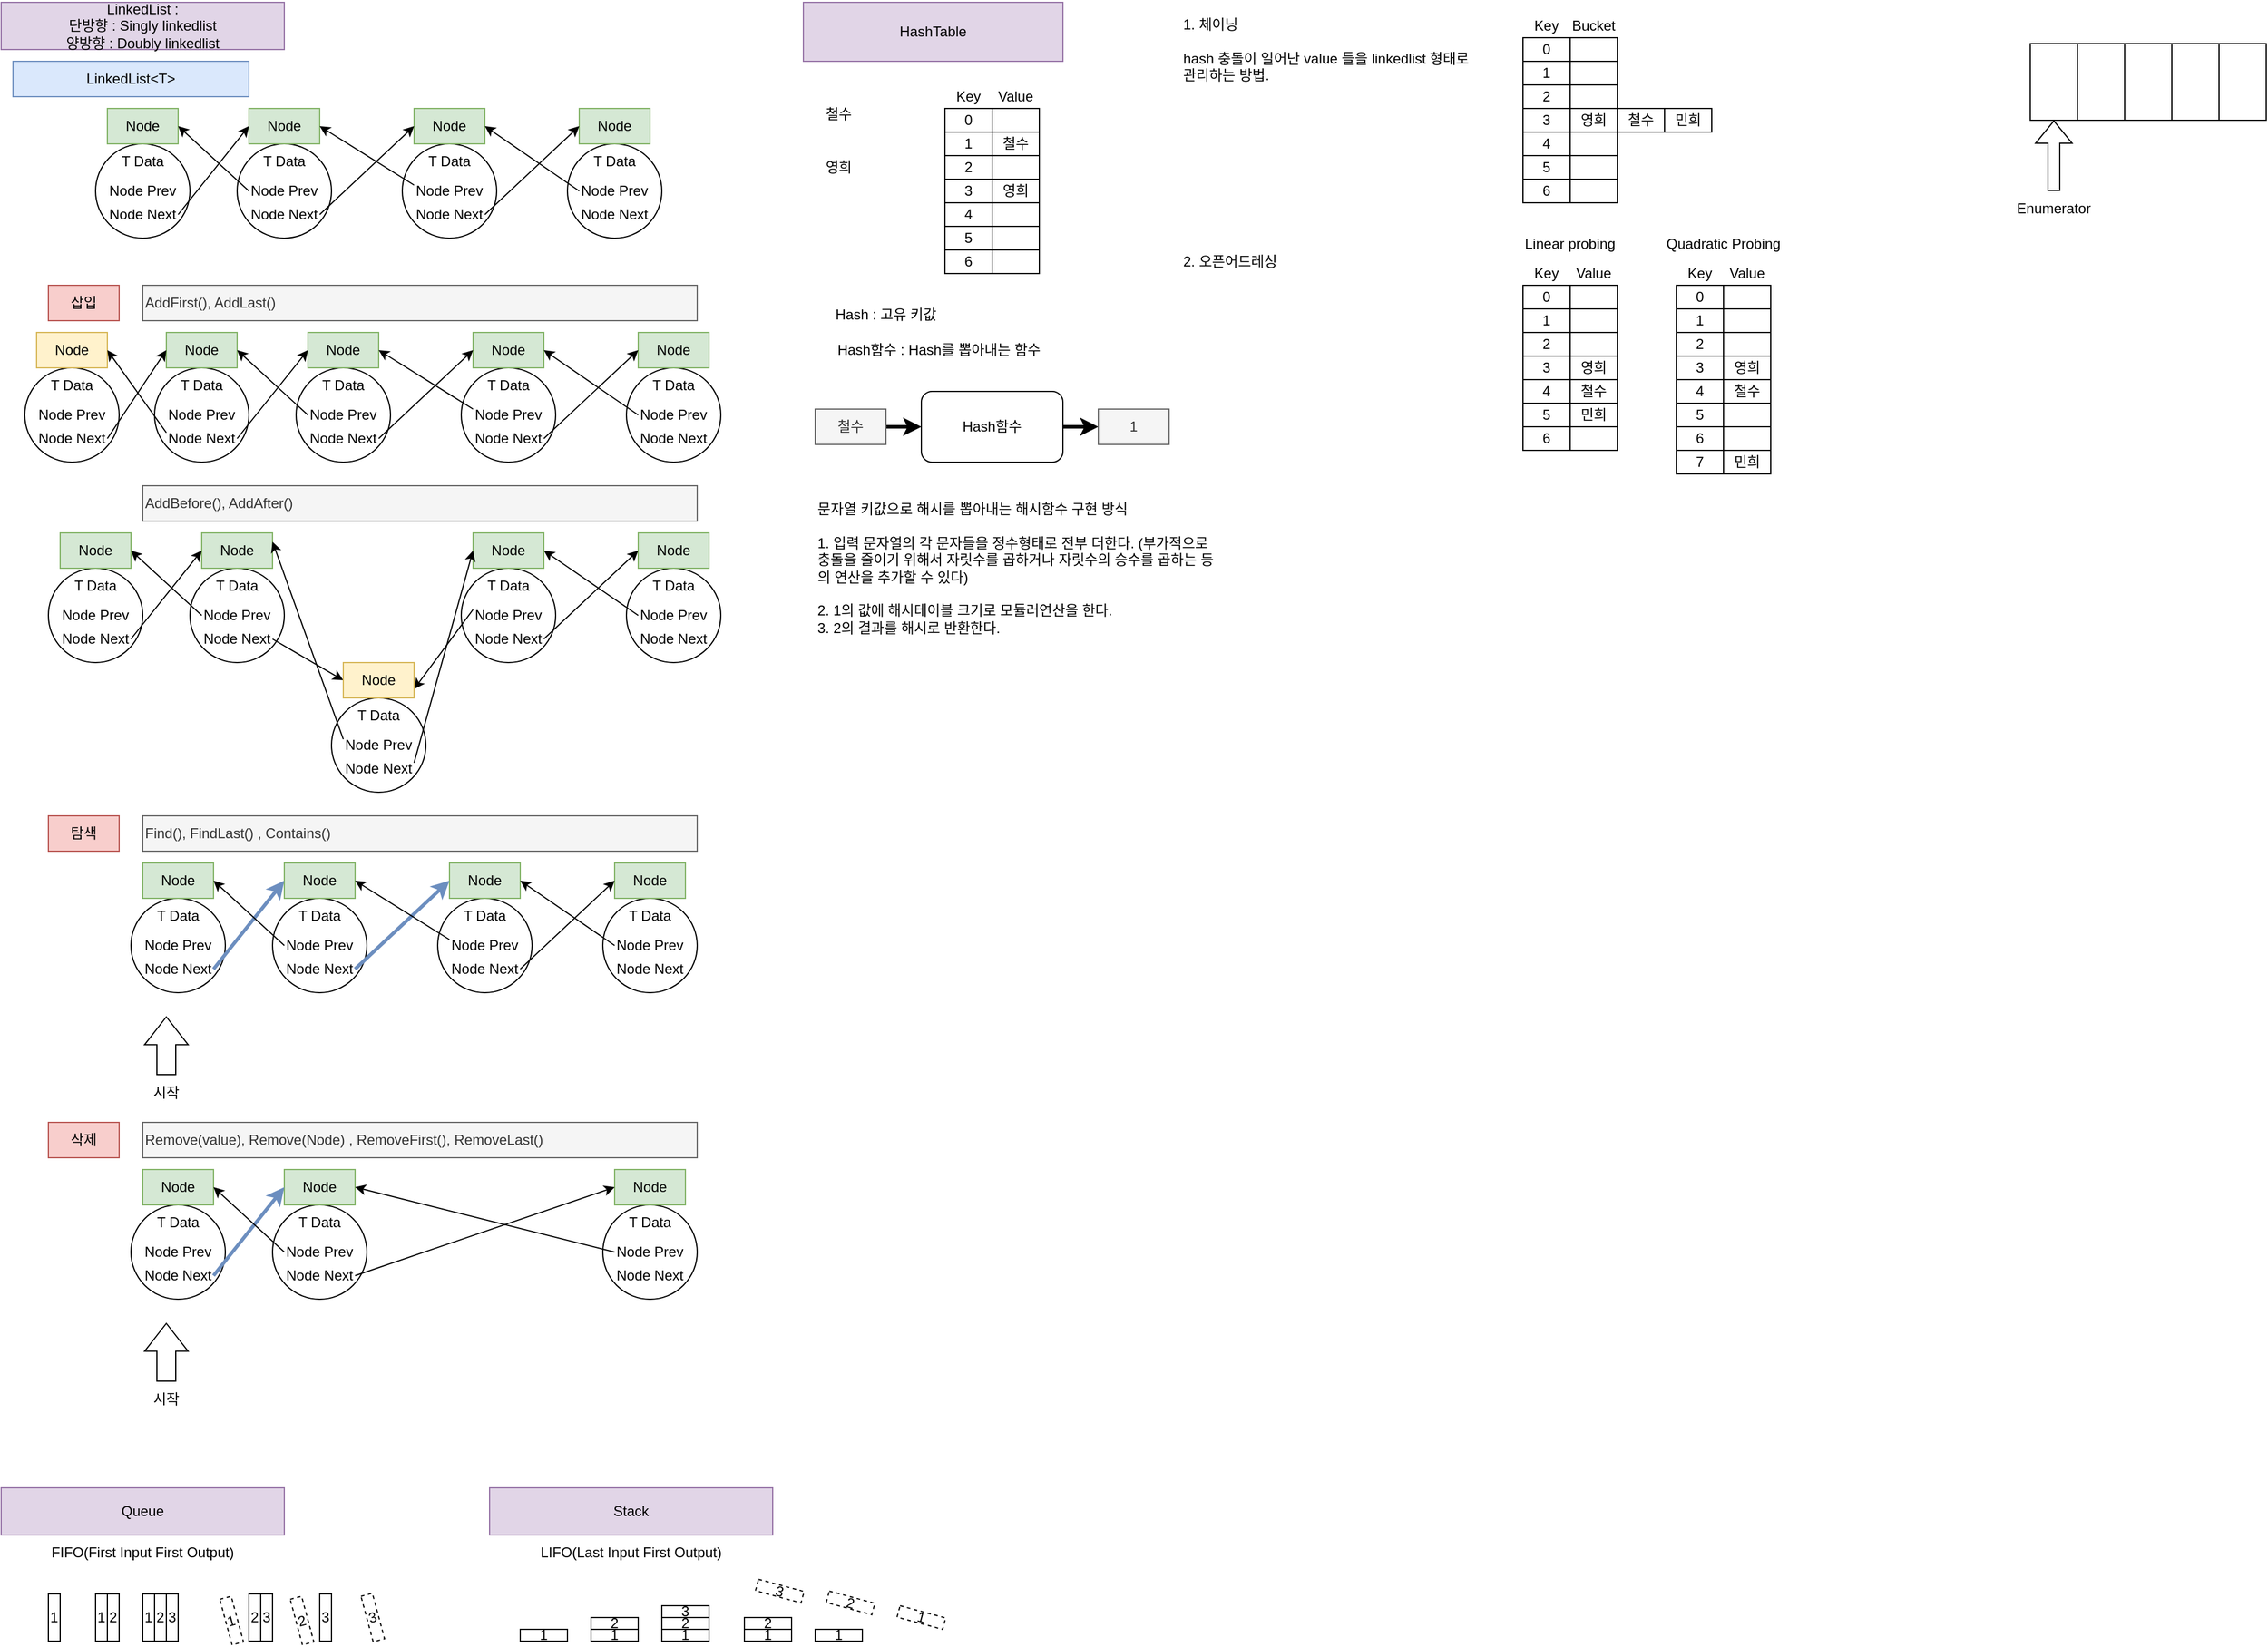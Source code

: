 <mxfile version="20.1.1" type="device"><diagram id="zntop-nQhvP3UYpH4ih_" name="Page-1"><mxGraphModel dx="782" dy="468" grid="1" gridSize="10" guides="1" tooltips="1" connect="1" arrows="1" fold="1" page="1" pageScale="1" pageWidth="827" pageHeight="1169" math="0" shadow="0"><root><mxCell id="0"/><mxCell id="1" parent="0"/><mxCell id="7mrWKgdWgR3zbAiogY-c-1" value="LinkedList&amp;lt;T&amp;gt;" style="text;html=1;strokeColor=#6c8ebf;fillColor=#dae8fc;align=center;verticalAlign=middle;whiteSpace=wrap;rounded=0;" parent="1" vertex="1"><mxGeometry x="10" y="60" width="200" height="30" as="geometry"/></mxCell><mxCell id="7mrWKgdWgR3zbAiogY-c-3" value="" style="ellipse;whiteSpace=wrap;html=1;aspect=fixed;" parent="1" vertex="1"><mxGeometry x="80" y="130" width="80" height="80" as="geometry"/></mxCell><mxCell id="7mrWKgdWgR3zbAiogY-c-4" value="Node" style="text;html=1;strokeColor=#82b366;fillColor=#d5e8d4;align=center;verticalAlign=middle;whiteSpace=wrap;rounded=0;" parent="1" vertex="1"><mxGeometry x="90" y="100" width="60" height="30" as="geometry"/></mxCell><mxCell id="7mrWKgdWgR3zbAiogY-c-5" value="T Data" style="text;html=1;strokeColor=none;fillColor=none;align=center;verticalAlign=middle;whiteSpace=wrap;rounded=0;" parent="1" vertex="1"><mxGeometry x="90" y="130" width="60" height="30" as="geometry"/></mxCell><mxCell id="7mrWKgdWgR3zbAiogY-c-6" value="Node Prev" style="text;html=1;strokeColor=none;fillColor=none;align=center;verticalAlign=middle;whiteSpace=wrap;rounded=0;" parent="1" vertex="1"><mxGeometry x="90" y="160" width="60" height="20" as="geometry"/></mxCell><mxCell id="7mrWKgdWgR3zbAiogY-c-8" value="Node Next" style="text;html=1;strokeColor=none;fillColor=none;align=center;verticalAlign=middle;whiteSpace=wrap;rounded=0;" parent="1" vertex="1"><mxGeometry x="90" y="180" width="60" height="20" as="geometry"/></mxCell><mxCell id="7mrWKgdWgR3zbAiogY-c-25" value="LinkedList :&lt;br&gt;단방향 : Singly linkedlist&lt;br&gt;양방향 : Doubly linkedlist" style="text;html=1;strokeColor=#9673a6;fillColor=#e1d5e7;align=center;verticalAlign=middle;whiteSpace=wrap;rounded=0;" parent="1" vertex="1"><mxGeometry y="10" width="240" height="40" as="geometry"/></mxCell><mxCell id="7mrWKgdWgR3zbAiogY-c-27" value="" style="ellipse;whiteSpace=wrap;html=1;aspect=fixed;" parent="1" vertex="1"><mxGeometry x="200" y="130" width="80" height="80" as="geometry"/></mxCell><mxCell id="7mrWKgdWgR3zbAiogY-c-28" value="Node" style="text;html=1;strokeColor=#82b366;fillColor=#d5e8d4;align=center;verticalAlign=middle;whiteSpace=wrap;rounded=0;" parent="1" vertex="1"><mxGeometry x="210" y="100" width="60" height="30" as="geometry"/></mxCell><mxCell id="7mrWKgdWgR3zbAiogY-c-29" value="T Data" style="text;html=1;strokeColor=none;fillColor=none;align=center;verticalAlign=middle;whiteSpace=wrap;rounded=0;" parent="1" vertex="1"><mxGeometry x="210" y="130" width="60" height="30" as="geometry"/></mxCell><mxCell id="7mrWKgdWgR3zbAiogY-c-30" value="Node Prev" style="text;html=1;strokeColor=none;fillColor=none;align=center;verticalAlign=middle;whiteSpace=wrap;rounded=0;" parent="1" vertex="1"><mxGeometry x="210" y="160" width="60" height="20" as="geometry"/></mxCell><mxCell id="7mrWKgdWgR3zbAiogY-c-31" value="Node Next" style="text;html=1;strokeColor=none;fillColor=none;align=center;verticalAlign=middle;whiteSpace=wrap;rounded=0;" parent="1" vertex="1"><mxGeometry x="210" y="180" width="60" height="20" as="geometry"/></mxCell><mxCell id="7mrWKgdWgR3zbAiogY-c-32" value="" style="ellipse;whiteSpace=wrap;html=1;aspect=fixed;" parent="1" vertex="1"><mxGeometry x="340" y="130" width="80" height="80" as="geometry"/></mxCell><mxCell id="7mrWKgdWgR3zbAiogY-c-33" value="Node" style="text;html=1;strokeColor=#82b366;fillColor=#d5e8d4;align=center;verticalAlign=middle;whiteSpace=wrap;rounded=0;" parent="1" vertex="1"><mxGeometry x="350" y="100" width="60" height="30" as="geometry"/></mxCell><mxCell id="7mrWKgdWgR3zbAiogY-c-34" value="T Data" style="text;html=1;strokeColor=none;fillColor=none;align=center;verticalAlign=middle;whiteSpace=wrap;rounded=0;" parent="1" vertex="1"><mxGeometry x="350" y="130" width="60" height="30" as="geometry"/></mxCell><mxCell id="7mrWKgdWgR3zbAiogY-c-35" value="Node Prev" style="text;html=1;strokeColor=none;fillColor=none;align=center;verticalAlign=middle;whiteSpace=wrap;rounded=0;" parent="1" vertex="1"><mxGeometry x="350" y="160" width="60" height="20" as="geometry"/></mxCell><mxCell id="7mrWKgdWgR3zbAiogY-c-36" value="Node Next" style="text;html=1;strokeColor=none;fillColor=none;align=center;verticalAlign=middle;whiteSpace=wrap;rounded=0;" parent="1" vertex="1"><mxGeometry x="350" y="180" width="60" height="20" as="geometry"/></mxCell><mxCell id="7mrWKgdWgR3zbAiogY-c-37" value="" style="ellipse;whiteSpace=wrap;html=1;aspect=fixed;" parent="1" vertex="1"><mxGeometry x="480" y="130" width="80" height="80" as="geometry"/></mxCell><mxCell id="7mrWKgdWgR3zbAiogY-c-38" value="Node" style="text;html=1;strokeColor=#82b366;fillColor=#d5e8d4;align=center;verticalAlign=middle;whiteSpace=wrap;rounded=0;" parent="1" vertex="1"><mxGeometry x="490" y="100" width="60" height="30" as="geometry"/></mxCell><mxCell id="7mrWKgdWgR3zbAiogY-c-39" value="T Data" style="text;html=1;strokeColor=none;fillColor=none;align=center;verticalAlign=middle;whiteSpace=wrap;rounded=0;" parent="1" vertex="1"><mxGeometry x="490" y="130" width="60" height="30" as="geometry"/></mxCell><mxCell id="7mrWKgdWgR3zbAiogY-c-40" value="Node Prev" style="text;html=1;strokeColor=none;fillColor=none;align=center;verticalAlign=middle;whiteSpace=wrap;rounded=0;" parent="1" vertex="1"><mxGeometry x="490" y="160" width="60" height="20" as="geometry"/></mxCell><mxCell id="7mrWKgdWgR3zbAiogY-c-41" value="Node Next" style="text;html=1;strokeColor=none;fillColor=none;align=center;verticalAlign=middle;whiteSpace=wrap;rounded=0;" parent="1" vertex="1"><mxGeometry x="490" y="180" width="60" height="20" as="geometry"/></mxCell><mxCell id="7mrWKgdWgR3zbAiogY-c-42" value="" style="endArrow=classic;html=1;rounded=0;entryX=0;entryY=0.5;entryDx=0;entryDy=0;exitX=1;exitY=0.5;exitDx=0;exitDy=0;" parent="1" source="7mrWKgdWgR3zbAiogY-c-8" target="7mrWKgdWgR3zbAiogY-c-28" edge="1"><mxGeometry width="50" height="50" relative="1" as="geometry"><mxPoint x="310" y="250" as="sourcePoint"/><mxPoint x="360" y="200" as="targetPoint"/></mxGeometry></mxCell><mxCell id="7mrWKgdWgR3zbAiogY-c-43" value="" style="endArrow=classic;html=1;rounded=0;entryX=0;entryY=0.5;entryDx=0;entryDy=0;exitX=1;exitY=0.5;exitDx=0;exitDy=0;" parent="1" source="7mrWKgdWgR3zbAiogY-c-31" target="7mrWKgdWgR3zbAiogY-c-33" edge="1"><mxGeometry width="50" height="50" relative="1" as="geometry"><mxPoint x="160" y="200" as="sourcePoint"/><mxPoint x="220" y="125" as="targetPoint"/></mxGeometry></mxCell><mxCell id="7mrWKgdWgR3zbAiogY-c-44" value="" style="endArrow=classic;html=1;rounded=0;entryX=0;entryY=0.5;entryDx=0;entryDy=0;exitX=1;exitY=0.5;exitDx=0;exitDy=0;" parent="1" source="7mrWKgdWgR3zbAiogY-c-36" target="7mrWKgdWgR3zbAiogY-c-38" edge="1"><mxGeometry width="50" height="50" relative="1" as="geometry"><mxPoint x="280" y="200" as="sourcePoint"/><mxPoint x="360" y="125" as="targetPoint"/></mxGeometry></mxCell><mxCell id="7mrWKgdWgR3zbAiogY-c-45" value="" style="endArrow=classic;html=1;rounded=0;entryX=1;entryY=0.5;entryDx=0;entryDy=0;exitX=0;exitY=0.5;exitDx=0;exitDy=0;" parent="1" source="7mrWKgdWgR3zbAiogY-c-40" target="7mrWKgdWgR3zbAiogY-c-33" edge="1"><mxGeometry width="50" height="50" relative="1" as="geometry"><mxPoint x="420" y="200" as="sourcePoint"/><mxPoint x="500" y="125" as="targetPoint"/></mxGeometry></mxCell><mxCell id="7mrWKgdWgR3zbAiogY-c-46" value="" style="endArrow=classic;html=1;rounded=0;entryX=1;entryY=0.5;entryDx=0;entryDy=0;exitX=0;exitY=0.25;exitDx=0;exitDy=0;" parent="1" source="7mrWKgdWgR3zbAiogY-c-35" target="7mrWKgdWgR3zbAiogY-c-28" edge="1"><mxGeometry width="50" height="50" relative="1" as="geometry"><mxPoint x="500" y="180" as="sourcePoint"/><mxPoint x="420" y="125" as="targetPoint"/></mxGeometry></mxCell><mxCell id="7mrWKgdWgR3zbAiogY-c-47" value="" style="endArrow=classic;html=1;rounded=0;entryX=1;entryY=0.5;entryDx=0;entryDy=0;exitX=0;exitY=0.5;exitDx=0;exitDy=0;" parent="1" source="7mrWKgdWgR3zbAiogY-c-30" target="7mrWKgdWgR3zbAiogY-c-4" edge="1"><mxGeometry width="50" height="50" relative="1" as="geometry"><mxPoint x="360" y="175" as="sourcePoint"/><mxPoint x="280" y="125" as="targetPoint"/></mxGeometry></mxCell><mxCell id="7mrWKgdWgR3zbAiogY-c-64" value="" style="ellipse;whiteSpace=wrap;html=1;aspect=fixed;" parent="1" vertex="1"><mxGeometry x="130" y="320" width="80" height="80" as="geometry"/></mxCell><mxCell id="7mrWKgdWgR3zbAiogY-c-65" value="Node" style="text;html=1;strokeColor=#82b366;fillColor=#d5e8d4;align=center;verticalAlign=middle;whiteSpace=wrap;rounded=0;" parent="1" vertex="1"><mxGeometry x="140" y="290" width="60" height="30" as="geometry"/></mxCell><mxCell id="7mrWKgdWgR3zbAiogY-c-66" value="T Data" style="text;html=1;strokeColor=none;fillColor=none;align=center;verticalAlign=middle;whiteSpace=wrap;rounded=0;" parent="1" vertex="1"><mxGeometry x="140" y="320" width="60" height="30" as="geometry"/></mxCell><mxCell id="7mrWKgdWgR3zbAiogY-c-67" value="Node Prev" style="text;html=1;strokeColor=none;fillColor=none;align=center;verticalAlign=middle;whiteSpace=wrap;rounded=0;" parent="1" vertex="1"><mxGeometry x="140" y="350" width="60" height="20" as="geometry"/></mxCell><mxCell id="7mrWKgdWgR3zbAiogY-c-68" value="Node Next" style="text;html=1;strokeColor=none;fillColor=none;align=center;verticalAlign=middle;whiteSpace=wrap;rounded=0;" parent="1" vertex="1"><mxGeometry x="140" y="370" width="60" height="20" as="geometry"/></mxCell><mxCell id="7mrWKgdWgR3zbAiogY-c-69" value="" style="ellipse;whiteSpace=wrap;html=1;aspect=fixed;" parent="1" vertex="1"><mxGeometry x="250" y="320" width="80" height="80" as="geometry"/></mxCell><mxCell id="7mrWKgdWgR3zbAiogY-c-70" value="Node" style="text;html=1;strokeColor=#82b366;fillColor=#d5e8d4;align=center;verticalAlign=middle;whiteSpace=wrap;rounded=0;" parent="1" vertex="1"><mxGeometry x="260" y="290" width="60" height="30" as="geometry"/></mxCell><mxCell id="7mrWKgdWgR3zbAiogY-c-71" value="T Data" style="text;html=1;strokeColor=none;fillColor=none;align=center;verticalAlign=middle;whiteSpace=wrap;rounded=0;" parent="1" vertex="1"><mxGeometry x="260" y="320" width="60" height="30" as="geometry"/></mxCell><mxCell id="7mrWKgdWgR3zbAiogY-c-72" value="Node Prev" style="text;html=1;strokeColor=none;fillColor=none;align=center;verticalAlign=middle;whiteSpace=wrap;rounded=0;" parent="1" vertex="1"><mxGeometry x="260" y="350" width="60" height="20" as="geometry"/></mxCell><mxCell id="7mrWKgdWgR3zbAiogY-c-73" value="Node Next" style="text;html=1;strokeColor=none;fillColor=none;align=center;verticalAlign=middle;whiteSpace=wrap;rounded=0;" parent="1" vertex="1"><mxGeometry x="260" y="370" width="60" height="20" as="geometry"/></mxCell><mxCell id="7mrWKgdWgR3zbAiogY-c-74" value="" style="ellipse;whiteSpace=wrap;html=1;aspect=fixed;" parent="1" vertex="1"><mxGeometry x="390" y="320" width="80" height="80" as="geometry"/></mxCell><mxCell id="7mrWKgdWgR3zbAiogY-c-75" value="Node" style="text;html=1;strokeColor=#82b366;fillColor=#d5e8d4;align=center;verticalAlign=middle;whiteSpace=wrap;rounded=0;" parent="1" vertex="1"><mxGeometry x="400" y="290" width="60" height="30" as="geometry"/></mxCell><mxCell id="7mrWKgdWgR3zbAiogY-c-76" value="T Data" style="text;html=1;strokeColor=none;fillColor=none;align=center;verticalAlign=middle;whiteSpace=wrap;rounded=0;" parent="1" vertex="1"><mxGeometry x="400" y="320" width="60" height="30" as="geometry"/></mxCell><mxCell id="7mrWKgdWgR3zbAiogY-c-77" value="Node Prev" style="text;html=1;strokeColor=none;fillColor=none;align=center;verticalAlign=middle;whiteSpace=wrap;rounded=0;" parent="1" vertex="1"><mxGeometry x="400" y="350" width="60" height="20" as="geometry"/></mxCell><mxCell id="7mrWKgdWgR3zbAiogY-c-78" value="Node Next" style="text;html=1;strokeColor=none;fillColor=none;align=center;verticalAlign=middle;whiteSpace=wrap;rounded=0;" parent="1" vertex="1"><mxGeometry x="400" y="370" width="60" height="20" as="geometry"/></mxCell><mxCell id="7mrWKgdWgR3zbAiogY-c-79" value="" style="ellipse;whiteSpace=wrap;html=1;aspect=fixed;" parent="1" vertex="1"><mxGeometry x="530" y="320" width="80" height="80" as="geometry"/></mxCell><mxCell id="7mrWKgdWgR3zbAiogY-c-80" value="Node" style="text;html=1;strokeColor=#82b366;fillColor=#d5e8d4;align=center;verticalAlign=middle;whiteSpace=wrap;rounded=0;" parent="1" vertex="1"><mxGeometry x="540" y="290" width="60" height="30" as="geometry"/></mxCell><mxCell id="7mrWKgdWgR3zbAiogY-c-81" value="T Data" style="text;html=1;strokeColor=none;fillColor=none;align=center;verticalAlign=middle;whiteSpace=wrap;rounded=0;" parent="1" vertex="1"><mxGeometry x="540" y="320" width="60" height="30" as="geometry"/></mxCell><mxCell id="7mrWKgdWgR3zbAiogY-c-82" value="Node Prev" style="text;html=1;strokeColor=none;fillColor=none;align=center;verticalAlign=middle;whiteSpace=wrap;rounded=0;" parent="1" vertex="1"><mxGeometry x="540" y="350" width="60" height="20" as="geometry"/></mxCell><mxCell id="7mrWKgdWgR3zbAiogY-c-83" value="Node Next" style="text;html=1;strokeColor=none;fillColor=none;align=center;verticalAlign=middle;whiteSpace=wrap;rounded=0;" parent="1" vertex="1"><mxGeometry x="540" y="370" width="60" height="20" as="geometry"/></mxCell><mxCell id="7mrWKgdWgR3zbAiogY-c-84" value="" style="endArrow=classic;html=1;rounded=0;entryX=0;entryY=0.5;entryDx=0;entryDy=0;exitX=1;exitY=0.5;exitDx=0;exitDy=0;" parent="1" source="7mrWKgdWgR3zbAiogY-c-68" target="7mrWKgdWgR3zbAiogY-c-70" edge="1"><mxGeometry width="50" height="50" relative="1" as="geometry"><mxPoint x="360" y="440" as="sourcePoint"/><mxPoint x="410" y="390" as="targetPoint"/></mxGeometry></mxCell><mxCell id="7mrWKgdWgR3zbAiogY-c-85" value="" style="endArrow=classic;html=1;rounded=0;entryX=0;entryY=0.5;entryDx=0;entryDy=0;exitX=1;exitY=0.5;exitDx=0;exitDy=0;" parent="1" source="7mrWKgdWgR3zbAiogY-c-73" target="7mrWKgdWgR3zbAiogY-c-75" edge="1"><mxGeometry width="50" height="50" relative="1" as="geometry"><mxPoint x="210" y="390" as="sourcePoint"/><mxPoint x="270" y="315" as="targetPoint"/></mxGeometry></mxCell><mxCell id="7mrWKgdWgR3zbAiogY-c-86" value="" style="endArrow=classic;html=1;rounded=0;entryX=0;entryY=0.5;entryDx=0;entryDy=0;exitX=1;exitY=0.5;exitDx=0;exitDy=0;" parent="1" source="7mrWKgdWgR3zbAiogY-c-78" target="7mrWKgdWgR3zbAiogY-c-80" edge="1"><mxGeometry width="50" height="50" relative="1" as="geometry"><mxPoint x="330" y="390" as="sourcePoint"/><mxPoint x="410" y="315" as="targetPoint"/></mxGeometry></mxCell><mxCell id="7mrWKgdWgR3zbAiogY-c-87" value="" style="endArrow=classic;html=1;rounded=0;entryX=1;entryY=0.5;entryDx=0;entryDy=0;exitX=0;exitY=0.5;exitDx=0;exitDy=0;" parent="1" source="7mrWKgdWgR3zbAiogY-c-82" target="7mrWKgdWgR3zbAiogY-c-75" edge="1"><mxGeometry width="50" height="50" relative="1" as="geometry"><mxPoint x="470" y="390" as="sourcePoint"/><mxPoint x="550" y="315" as="targetPoint"/></mxGeometry></mxCell><mxCell id="7mrWKgdWgR3zbAiogY-c-88" value="" style="endArrow=classic;html=1;rounded=0;entryX=1;entryY=0.5;entryDx=0;entryDy=0;exitX=0;exitY=0.25;exitDx=0;exitDy=0;" parent="1" source="7mrWKgdWgR3zbAiogY-c-77" target="7mrWKgdWgR3zbAiogY-c-70" edge="1"><mxGeometry width="50" height="50" relative="1" as="geometry"><mxPoint x="550" y="370" as="sourcePoint"/><mxPoint x="470" y="315" as="targetPoint"/></mxGeometry></mxCell><mxCell id="7mrWKgdWgR3zbAiogY-c-89" value="" style="endArrow=classic;html=1;rounded=0;entryX=1;entryY=0.5;entryDx=0;entryDy=0;exitX=0;exitY=0.5;exitDx=0;exitDy=0;" parent="1" source="7mrWKgdWgR3zbAiogY-c-72" target="7mrWKgdWgR3zbAiogY-c-65" edge="1"><mxGeometry width="50" height="50" relative="1" as="geometry"><mxPoint x="410" y="365" as="sourcePoint"/><mxPoint x="330" y="315" as="targetPoint"/></mxGeometry></mxCell><mxCell id="7mrWKgdWgR3zbAiogY-c-90" value="" style="ellipse;whiteSpace=wrap;html=1;aspect=fixed;" parent="1" vertex="1"><mxGeometry x="20" y="320" width="80" height="80" as="geometry"/></mxCell><mxCell id="7mrWKgdWgR3zbAiogY-c-91" value="Node" style="text;html=1;strokeColor=#d6b656;fillColor=#fff2cc;align=center;verticalAlign=middle;whiteSpace=wrap;rounded=0;" parent="1" vertex="1"><mxGeometry x="30" y="290" width="60" height="30" as="geometry"/></mxCell><mxCell id="7mrWKgdWgR3zbAiogY-c-92" value="T Data" style="text;html=1;strokeColor=none;fillColor=none;align=center;verticalAlign=middle;whiteSpace=wrap;rounded=0;" parent="1" vertex="1"><mxGeometry x="30" y="320" width="60" height="30" as="geometry"/></mxCell><mxCell id="7mrWKgdWgR3zbAiogY-c-93" value="Node Prev" style="text;html=1;strokeColor=none;fillColor=none;align=center;verticalAlign=middle;whiteSpace=wrap;rounded=0;" parent="1" vertex="1"><mxGeometry x="30" y="350" width="60" height="20" as="geometry"/></mxCell><mxCell id="7mrWKgdWgR3zbAiogY-c-94" value="Node Next" style="text;html=1;strokeColor=none;fillColor=none;align=center;verticalAlign=middle;whiteSpace=wrap;rounded=0;" parent="1" vertex="1"><mxGeometry x="30" y="370" width="60" height="20" as="geometry"/></mxCell><mxCell id="7mrWKgdWgR3zbAiogY-c-99" value="" style="endArrow=classic;html=1;rounded=0;entryX=0;entryY=0.5;entryDx=0;entryDy=0;exitX=1;exitY=0.5;exitDx=0;exitDy=0;" parent="1" source="7mrWKgdWgR3zbAiogY-c-94" target="7mrWKgdWgR3zbAiogY-c-65" edge="1"><mxGeometry width="50" height="50" relative="1" as="geometry"><mxPoint x="210" y="390" as="sourcePoint"/><mxPoint x="270" y="315" as="targetPoint"/></mxGeometry></mxCell><mxCell id="7mrWKgdWgR3zbAiogY-c-100" value="" style="endArrow=classic;html=1;rounded=0;entryX=1;entryY=0.5;entryDx=0;entryDy=0;exitX=0;exitY=0.25;exitDx=0;exitDy=0;" parent="1" source="7mrWKgdWgR3zbAiogY-c-68" target="7mrWKgdWgR3zbAiogY-c-91" edge="1"><mxGeometry width="50" height="50" relative="1" as="geometry"><mxPoint x="100" y="390" as="sourcePoint"/><mxPoint x="150" y="315" as="targetPoint"/></mxGeometry></mxCell><mxCell id="7mrWKgdWgR3zbAiogY-c-102" value="AddFirst(), AddLast()" style="text;html=1;strokeColor=#666666;fillColor=#f5f5f5;align=left;verticalAlign=middle;whiteSpace=wrap;rounded=0;fontColor=#333333;" parent="1" vertex="1"><mxGeometry x="120" y="250" width="470" height="30" as="geometry"/></mxCell><mxCell id="7mrWKgdWgR3zbAiogY-c-103" value="삽입" style="text;html=1;strokeColor=#b85450;fillColor=#f8cecc;align=center;verticalAlign=middle;whiteSpace=wrap;rounded=0;" parent="1" vertex="1"><mxGeometry x="40" y="250" width="60" height="30" as="geometry"/></mxCell><mxCell id="7mrWKgdWgR3zbAiogY-c-104" value="" style="ellipse;whiteSpace=wrap;html=1;aspect=fixed;" parent="1" vertex="1"><mxGeometry x="40" y="490" width="80" height="80" as="geometry"/></mxCell><mxCell id="7mrWKgdWgR3zbAiogY-c-105" value="Node" style="text;html=1;strokeColor=#82b366;fillColor=#d5e8d4;align=center;verticalAlign=middle;whiteSpace=wrap;rounded=0;" parent="1" vertex="1"><mxGeometry x="50" y="460" width="60" height="30" as="geometry"/></mxCell><mxCell id="7mrWKgdWgR3zbAiogY-c-106" value="T Data" style="text;html=1;strokeColor=none;fillColor=none;align=center;verticalAlign=middle;whiteSpace=wrap;rounded=0;" parent="1" vertex="1"><mxGeometry x="50" y="490" width="60" height="30" as="geometry"/></mxCell><mxCell id="7mrWKgdWgR3zbAiogY-c-107" value="Node Prev" style="text;html=1;strokeColor=none;fillColor=none;align=center;verticalAlign=middle;whiteSpace=wrap;rounded=0;" parent="1" vertex="1"><mxGeometry x="50" y="520" width="60" height="20" as="geometry"/></mxCell><mxCell id="7mrWKgdWgR3zbAiogY-c-108" value="Node Next" style="text;html=1;strokeColor=none;fillColor=none;align=center;verticalAlign=middle;whiteSpace=wrap;rounded=0;" parent="1" vertex="1"><mxGeometry x="50" y="540" width="60" height="20" as="geometry"/></mxCell><mxCell id="7mrWKgdWgR3zbAiogY-c-109" value="" style="ellipse;whiteSpace=wrap;html=1;aspect=fixed;" parent="1" vertex="1"><mxGeometry x="160" y="490" width="80" height="80" as="geometry"/></mxCell><mxCell id="7mrWKgdWgR3zbAiogY-c-110" value="Node" style="text;html=1;strokeColor=#82b366;fillColor=#d5e8d4;align=center;verticalAlign=middle;whiteSpace=wrap;rounded=0;" parent="1" vertex="1"><mxGeometry x="170" y="460" width="60" height="30" as="geometry"/></mxCell><mxCell id="7mrWKgdWgR3zbAiogY-c-111" value="T Data" style="text;html=1;strokeColor=none;fillColor=none;align=center;verticalAlign=middle;whiteSpace=wrap;rounded=0;" parent="1" vertex="1"><mxGeometry x="170" y="490" width="60" height="30" as="geometry"/></mxCell><mxCell id="7mrWKgdWgR3zbAiogY-c-112" value="Node Prev" style="text;html=1;strokeColor=none;fillColor=none;align=center;verticalAlign=middle;whiteSpace=wrap;rounded=0;" parent="1" vertex="1"><mxGeometry x="170" y="520" width="60" height="20" as="geometry"/></mxCell><mxCell id="7mrWKgdWgR3zbAiogY-c-113" value="Node Next" style="text;html=1;strokeColor=none;fillColor=none;align=center;verticalAlign=middle;whiteSpace=wrap;rounded=0;" parent="1" vertex="1"><mxGeometry x="170" y="540" width="60" height="20" as="geometry"/></mxCell><mxCell id="7mrWKgdWgR3zbAiogY-c-114" value="" style="ellipse;whiteSpace=wrap;html=1;aspect=fixed;" parent="1" vertex="1"><mxGeometry x="390" y="490" width="80" height="80" as="geometry"/></mxCell><mxCell id="7mrWKgdWgR3zbAiogY-c-115" value="Node" style="text;html=1;strokeColor=#82b366;fillColor=#d5e8d4;align=center;verticalAlign=middle;whiteSpace=wrap;rounded=0;" parent="1" vertex="1"><mxGeometry x="400" y="460" width="60" height="30" as="geometry"/></mxCell><mxCell id="7mrWKgdWgR3zbAiogY-c-116" value="T Data" style="text;html=1;strokeColor=none;fillColor=none;align=center;verticalAlign=middle;whiteSpace=wrap;rounded=0;" parent="1" vertex="1"><mxGeometry x="400" y="490" width="60" height="30" as="geometry"/></mxCell><mxCell id="7mrWKgdWgR3zbAiogY-c-117" value="Node Prev" style="text;html=1;strokeColor=none;fillColor=none;align=center;verticalAlign=middle;whiteSpace=wrap;rounded=0;" parent="1" vertex="1"><mxGeometry x="400" y="520" width="60" height="20" as="geometry"/></mxCell><mxCell id="7mrWKgdWgR3zbAiogY-c-118" value="Node Next" style="text;html=1;strokeColor=none;fillColor=none;align=center;verticalAlign=middle;whiteSpace=wrap;rounded=0;" parent="1" vertex="1"><mxGeometry x="400" y="540" width="60" height="20" as="geometry"/></mxCell><mxCell id="7mrWKgdWgR3zbAiogY-c-119" value="" style="ellipse;whiteSpace=wrap;html=1;aspect=fixed;" parent="1" vertex="1"><mxGeometry x="530" y="490" width="80" height="80" as="geometry"/></mxCell><mxCell id="7mrWKgdWgR3zbAiogY-c-120" value="Node" style="text;html=1;strokeColor=#82b366;fillColor=#d5e8d4;align=center;verticalAlign=middle;whiteSpace=wrap;rounded=0;" parent="1" vertex="1"><mxGeometry x="540" y="460" width="60" height="30" as="geometry"/></mxCell><mxCell id="7mrWKgdWgR3zbAiogY-c-121" value="T Data" style="text;html=1;strokeColor=none;fillColor=none;align=center;verticalAlign=middle;whiteSpace=wrap;rounded=0;" parent="1" vertex="1"><mxGeometry x="540" y="490" width="60" height="30" as="geometry"/></mxCell><mxCell id="7mrWKgdWgR3zbAiogY-c-122" value="Node Prev" style="text;html=1;strokeColor=none;fillColor=none;align=center;verticalAlign=middle;whiteSpace=wrap;rounded=0;" parent="1" vertex="1"><mxGeometry x="540" y="520" width="60" height="20" as="geometry"/></mxCell><mxCell id="7mrWKgdWgR3zbAiogY-c-123" value="Node Next" style="text;html=1;strokeColor=none;fillColor=none;align=center;verticalAlign=middle;whiteSpace=wrap;rounded=0;" parent="1" vertex="1"><mxGeometry x="540" y="540" width="60" height="20" as="geometry"/></mxCell><mxCell id="7mrWKgdWgR3zbAiogY-c-124" value="" style="endArrow=classic;html=1;rounded=0;entryX=0;entryY=0.5;entryDx=0;entryDy=0;exitX=1;exitY=0.5;exitDx=0;exitDy=0;" parent="1" source="7mrWKgdWgR3zbAiogY-c-108" target="7mrWKgdWgR3zbAiogY-c-110" edge="1"><mxGeometry width="50" height="50" relative="1" as="geometry"><mxPoint x="270" y="610" as="sourcePoint"/><mxPoint x="320" y="560" as="targetPoint"/></mxGeometry></mxCell><mxCell id="7mrWKgdWgR3zbAiogY-c-125" value="" style="endArrow=classic;html=1;rounded=0;entryX=0;entryY=0.5;entryDx=0;entryDy=0;exitX=1;exitY=0.5;exitDx=0;exitDy=0;" parent="1" source="7mrWKgdWgR3zbAiogY-c-113" target="7mrWKgdWgR3zbAiogY-c-131" edge="1"><mxGeometry width="50" height="50" relative="1" as="geometry"><mxPoint x="210" y="560" as="sourcePoint"/><mxPoint x="270" y="485" as="targetPoint"/></mxGeometry></mxCell><mxCell id="7mrWKgdWgR3zbAiogY-c-126" value="" style="endArrow=classic;html=1;rounded=0;entryX=0;entryY=0.5;entryDx=0;entryDy=0;exitX=1;exitY=0.5;exitDx=0;exitDy=0;" parent="1" source="7mrWKgdWgR3zbAiogY-c-118" target="7mrWKgdWgR3zbAiogY-c-120" edge="1"><mxGeometry width="50" height="50" relative="1" as="geometry"><mxPoint x="330" y="560" as="sourcePoint"/><mxPoint x="410" y="485" as="targetPoint"/></mxGeometry></mxCell><mxCell id="7mrWKgdWgR3zbAiogY-c-127" value="" style="endArrow=classic;html=1;rounded=0;entryX=1;entryY=0.5;entryDx=0;entryDy=0;exitX=0;exitY=0.5;exitDx=0;exitDy=0;" parent="1" source="7mrWKgdWgR3zbAiogY-c-122" target="7mrWKgdWgR3zbAiogY-c-115" edge="1"><mxGeometry width="50" height="50" relative="1" as="geometry"><mxPoint x="470" y="560" as="sourcePoint"/><mxPoint x="550" y="485" as="targetPoint"/></mxGeometry></mxCell><mxCell id="7mrWKgdWgR3zbAiogY-c-128" value="" style="endArrow=classic;html=1;rounded=0;entryX=1;entryY=0.75;entryDx=0;entryDy=0;exitX=0;exitY=0.25;exitDx=0;exitDy=0;" parent="1" source="7mrWKgdWgR3zbAiogY-c-117" target="7mrWKgdWgR3zbAiogY-c-131" edge="1"><mxGeometry width="50" height="50" relative="1" as="geometry"><mxPoint x="550" y="540" as="sourcePoint"/><mxPoint x="470" y="485" as="targetPoint"/></mxGeometry></mxCell><mxCell id="7mrWKgdWgR3zbAiogY-c-129" value="" style="endArrow=classic;html=1;rounded=0;entryX=1;entryY=0.5;entryDx=0;entryDy=0;exitX=0;exitY=0.5;exitDx=0;exitDy=0;" parent="1" source="7mrWKgdWgR3zbAiogY-c-112" target="7mrWKgdWgR3zbAiogY-c-105" edge="1"><mxGeometry width="50" height="50" relative="1" as="geometry"><mxPoint x="320" y="535" as="sourcePoint"/><mxPoint x="240" y="485" as="targetPoint"/></mxGeometry></mxCell><mxCell id="7mrWKgdWgR3zbAiogY-c-130" value="" style="ellipse;whiteSpace=wrap;html=1;aspect=fixed;" parent="1" vertex="1"><mxGeometry x="280" y="600" width="80" height="80" as="geometry"/></mxCell><mxCell id="7mrWKgdWgR3zbAiogY-c-131" value="Node" style="text;html=1;strokeColor=#d6b656;fillColor=#fff2cc;align=center;verticalAlign=middle;whiteSpace=wrap;rounded=0;" parent="1" vertex="1"><mxGeometry x="290" y="570" width="60" height="30" as="geometry"/></mxCell><mxCell id="7mrWKgdWgR3zbAiogY-c-132" value="T Data" style="text;html=1;strokeColor=none;fillColor=none;align=center;verticalAlign=middle;whiteSpace=wrap;rounded=0;" parent="1" vertex="1"><mxGeometry x="290" y="600" width="60" height="30" as="geometry"/></mxCell><mxCell id="7mrWKgdWgR3zbAiogY-c-133" value="Node Prev" style="text;html=1;strokeColor=none;fillColor=none;align=center;verticalAlign=middle;whiteSpace=wrap;rounded=0;" parent="1" vertex="1"><mxGeometry x="290" y="630" width="60" height="20" as="geometry"/></mxCell><mxCell id="7mrWKgdWgR3zbAiogY-c-134" value="Node Next" style="text;html=1;strokeColor=none;fillColor=none;align=center;verticalAlign=middle;whiteSpace=wrap;rounded=0;" parent="1" vertex="1"><mxGeometry x="290" y="650" width="60" height="20" as="geometry"/></mxCell><mxCell id="7mrWKgdWgR3zbAiogY-c-137" value="AddBefore(), AddAfter()" style="text;html=1;strokeColor=#666666;fillColor=#f5f5f5;align=left;verticalAlign=middle;whiteSpace=wrap;rounded=0;fontColor=#333333;" parent="1" vertex="1"><mxGeometry x="120" y="420" width="470" height="30" as="geometry"/></mxCell><mxCell id="7mrWKgdWgR3zbAiogY-c-138" value="" style="endArrow=classic;html=1;rounded=0;exitX=0;exitY=0.25;exitDx=0;exitDy=0;entryX=1;entryY=0.25;entryDx=0;entryDy=0;" parent="1" source="7mrWKgdWgR3zbAiogY-c-133" target="7mrWKgdWgR3zbAiogY-c-110" edge="1"><mxGeometry width="50" height="50" relative="1" as="geometry"><mxPoint x="290" y="580" as="sourcePoint"/><mxPoint x="340" y="530" as="targetPoint"/></mxGeometry></mxCell><mxCell id="7mrWKgdWgR3zbAiogY-c-139" value="" style="endArrow=classic;html=1;rounded=0;exitX=1;exitY=0.25;exitDx=0;exitDy=0;entryX=0;entryY=0.5;entryDx=0;entryDy=0;" parent="1" source="7mrWKgdWgR3zbAiogY-c-134" target="7mrWKgdWgR3zbAiogY-c-115" edge="1"><mxGeometry width="50" height="50" relative="1" as="geometry"><mxPoint x="290" y="580" as="sourcePoint"/><mxPoint x="340" y="530" as="targetPoint"/></mxGeometry></mxCell><mxCell id="7mrWKgdWgR3zbAiogY-c-140" value="Find(), FindLast() , Contains()" style="text;html=1;strokeColor=#666666;fillColor=#f5f5f5;align=left;verticalAlign=middle;whiteSpace=wrap;rounded=0;fontColor=#333333;" parent="1" vertex="1"><mxGeometry x="120" y="700" width="470" height="30" as="geometry"/></mxCell><mxCell id="7mrWKgdWgR3zbAiogY-c-141" value="탐색" style="text;html=1;strokeColor=#b85450;fillColor=#f8cecc;align=center;verticalAlign=middle;whiteSpace=wrap;rounded=0;" parent="1" vertex="1"><mxGeometry x="40" y="700" width="60" height="30" as="geometry"/></mxCell><mxCell id="7mrWKgdWgR3zbAiogY-c-142" value="" style="ellipse;whiteSpace=wrap;html=1;aspect=fixed;" parent="1" vertex="1"><mxGeometry x="110" y="770" width="80" height="80" as="geometry"/></mxCell><mxCell id="7mrWKgdWgR3zbAiogY-c-143" value="Node" style="text;html=1;strokeColor=#82b366;fillColor=#d5e8d4;align=center;verticalAlign=middle;whiteSpace=wrap;rounded=0;" parent="1" vertex="1"><mxGeometry x="120" y="740" width="60" height="30" as="geometry"/></mxCell><mxCell id="7mrWKgdWgR3zbAiogY-c-144" value="T Data" style="text;html=1;strokeColor=none;fillColor=none;align=center;verticalAlign=middle;whiteSpace=wrap;rounded=0;" parent="1" vertex="1"><mxGeometry x="120" y="770" width="60" height="30" as="geometry"/></mxCell><mxCell id="7mrWKgdWgR3zbAiogY-c-145" value="Node Prev" style="text;html=1;strokeColor=none;fillColor=none;align=center;verticalAlign=middle;whiteSpace=wrap;rounded=0;" parent="1" vertex="1"><mxGeometry x="120" y="800" width="60" height="20" as="geometry"/></mxCell><mxCell id="7mrWKgdWgR3zbAiogY-c-146" value="Node Next" style="text;html=1;strokeColor=none;fillColor=none;align=center;verticalAlign=middle;whiteSpace=wrap;rounded=0;" parent="1" vertex="1"><mxGeometry x="120" y="820" width="60" height="20" as="geometry"/></mxCell><mxCell id="7mrWKgdWgR3zbAiogY-c-147" value="" style="ellipse;whiteSpace=wrap;html=1;aspect=fixed;" parent="1" vertex="1"><mxGeometry x="230" y="770" width="80" height="80" as="geometry"/></mxCell><mxCell id="7mrWKgdWgR3zbAiogY-c-148" value="Node" style="text;html=1;strokeColor=#82b366;fillColor=#d5e8d4;align=center;verticalAlign=middle;whiteSpace=wrap;rounded=0;" parent="1" vertex="1"><mxGeometry x="240" y="740" width="60" height="30" as="geometry"/></mxCell><mxCell id="7mrWKgdWgR3zbAiogY-c-149" value="T Data" style="text;html=1;strokeColor=none;fillColor=none;align=center;verticalAlign=middle;whiteSpace=wrap;rounded=0;" parent="1" vertex="1"><mxGeometry x="240" y="770" width="60" height="30" as="geometry"/></mxCell><mxCell id="7mrWKgdWgR3zbAiogY-c-150" value="Node Prev" style="text;html=1;strokeColor=none;fillColor=none;align=center;verticalAlign=middle;whiteSpace=wrap;rounded=0;" parent="1" vertex="1"><mxGeometry x="240" y="800" width="60" height="20" as="geometry"/></mxCell><mxCell id="7mrWKgdWgR3zbAiogY-c-151" value="Node Next" style="text;html=1;strokeColor=none;fillColor=none;align=center;verticalAlign=middle;whiteSpace=wrap;rounded=0;" parent="1" vertex="1"><mxGeometry x="240" y="820" width="60" height="20" as="geometry"/></mxCell><mxCell id="7mrWKgdWgR3zbAiogY-c-152" value="" style="ellipse;whiteSpace=wrap;html=1;aspect=fixed;" parent="1" vertex="1"><mxGeometry x="370" y="770" width="80" height="80" as="geometry"/></mxCell><mxCell id="7mrWKgdWgR3zbAiogY-c-153" value="Node" style="text;html=1;strokeColor=#82b366;fillColor=#d5e8d4;align=center;verticalAlign=middle;whiteSpace=wrap;rounded=0;" parent="1" vertex="1"><mxGeometry x="380" y="740" width="60" height="30" as="geometry"/></mxCell><mxCell id="7mrWKgdWgR3zbAiogY-c-154" value="T Data" style="text;html=1;strokeColor=none;fillColor=none;align=center;verticalAlign=middle;whiteSpace=wrap;rounded=0;" parent="1" vertex="1"><mxGeometry x="380" y="770" width="60" height="30" as="geometry"/></mxCell><mxCell id="7mrWKgdWgR3zbAiogY-c-155" value="Node Prev" style="text;html=1;strokeColor=none;fillColor=none;align=center;verticalAlign=middle;whiteSpace=wrap;rounded=0;" parent="1" vertex="1"><mxGeometry x="380" y="800" width="60" height="20" as="geometry"/></mxCell><mxCell id="7mrWKgdWgR3zbAiogY-c-156" value="Node Next" style="text;html=1;strokeColor=none;fillColor=none;align=center;verticalAlign=middle;whiteSpace=wrap;rounded=0;" parent="1" vertex="1"><mxGeometry x="380" y="820" width="60" height="20" as="geometry"/></mxCell><mxCell id="7mrWKgdWgR3zbAiogY-c-157" value="" style="ellipse;whiteSpace=wrap;html=1;aspect=fixed;" parent="1" vertex="1"><mxGeometry x="510" y="770" width="80" height="80" as="geometry"/></mxCell><mxCell id="7mrWKgdWgR3zbAiogY-c-158" value="Node" style="text;html=1;strokeColor=#82b366;fillColor=#d5e8d4;align=center;verticalAlign=middle;whiteSpace=wrap;rounded=0;" parent="1" vertex="1"><mxGeometry x="520" y="740" width="60" height="30" as="geometry"/></mxCell><mxCell id="7mrWKgdWgR3zbAiogY-c-159" value="T Data" style="text;html=1;strokeColor=none;fillColor=none;align=center;verticalAlign=middle;whiteSpace=wrap;rounded=0;" parent="1" vertex="1"><mxGeometry x="520" y="770" width="60" height="30" as="geometry"/></mxCell><mxCell id="7mrWKgdWgR3zbAiogY-c-160" value="Node Prev" style="text;html=1;strokeColor=none;fillColor=none;align=center;verticalAlign=middle;whiteSpace=wrap;rounded=0;" parent="1" vertex="1"><mxGeometry x="520" y="800" width="60" height="20" as="geometry"/></mxCell><mxCell id="7mrWKgdWgR3zbAiogY-c-161" value="Node Next" style="text;html=1;strokeColor=none;fillColor=none;align=center;verticalAlign=middle;whiteSpace=wrap;rounded=0;" parent="1" vertex="1"><mxGeometry x="520" y="820" width="60" height="20" as="geometry"/></mxCell><mxCell id="7mrWKgdWgR3zbAiogY-c-162" value="" style="endArrow=classic;html=1;rounded=0;entryX=0;entryY=0.5;entryDx=0;entryDy=0;exitX=1;exitY=0.5;exitDx=0;exitDy=0;fillColor=#dae8fc;strokeColor=#6c8ebf;strokeWidth=3;" parent="1" source="7mrWKgdWgR3zbAiogY-c-146" target="7mrWKgdWgR3zbAiogY-c-148" edge="1"><mxGeometry width="50" height="50" relative="1" as="geometry"><mxPoint x="340" y="890" as="sourcePoint"/><mxPoint x="390" y="840" as="targetPoint"/></mxGeometry></mxCell><mxCell id="7mrWKgdWgR3zbAiogY-c-163" value="" style="endArrow=classic;html=1;rounded=0;entryX=0;entryY=0.5;entryDx=0;entryDy=0;exitX=1;exitY=0.5;exitDx=0;exitDy=0;fillColor=#dae8fc;strokeColor=#6c8ebf;strokeWidth=3;" parent="1" source="7mrWKgdWgR3zbAiogY-c-151" target="7mrWKgdWgR3zbAiogY-c-153" edge="1"><mxGeometry width="50" height="50" relative="1" as="geometry"><mxPoint x="190" y="840" as="sourcePoint"/><mxPoint x="250" y="765" as="targetPoint"/></mxGeometry></mxCell><mxCell id="7mrWKgdWgR3zbAiogY-c-164" value="" style="endArrow=classic;html=1;rounded=0;entryX=0;entryY=0.5;entryDx=0;entryDy=0;exitX=1;exitY=0.5;exitDx=0;exitDy=0;" parent="1" source="7mrWKgdWgR3zbAiogY-c-156" target="7mrWKgdWgR3zbAiogY-c-158" edge="1"><mxGeometry width="50" height="50" relative="1" as="geometry"><mxPoint x="310" y="840" as="sourcePoint"/><mxPoint x="390" y="765" as="targetPoint"/></mxGeometry></mxCell><mxCell id="7mrWKgdWgR3zbAiogY-c-165" value="" style="endArrow=classic;html=1;rounded=0;entryX=1;entryY=0.5;entryDx=0;entryDy=0;exitX=0;exitY=0.5;exitDx=0;exitDy=0;" parent="1" source="7mrWKgdWgR3zbAiogY-c-160" target="7mrWKgdWgR3zbAiogY-c-153" edge="1"><mxGeometry width="50" height="50" relative="1" as="geometry"><mxPoint x="450" y="840" as="sourcePoint"/><mxPoint x="530" y="765" as="targetPoint"/></mxGeometry></mxCell><mxCell id="7mrWKgdWgR3zbAiogY-c-166" value="" style="endArrow=classic;html=1;rounded=0;entryX=1;entryY=0.5;entryDx=0;entryDy=0;exitX=0;exitY=0.25;exitDx=0;exitDy=0;" parent="1" source="7mrWKgdWgR3zbAiogY-c-155" target="7mrWKgdWgR3zbAiogY-c-148" edge="1"><mxGeometry width="50" height="50" relative="1" as="geometry"><mxPoint x="530" y="820" as="sourcePoint"/><mxPoint x="450" y="765" as="targetPoint"/></mxGeometry></mxCell><mxCell id="7mrWKgdWgR3zbAiogY-c-167" value="" style="endArrow=classic;html=1;rounded=0;entryX=1;entryY=0.5;entryDx=0;entryDy=0;exitX=0;exitY=0.5;exitDx=0;exitDy=0;" parent="1" source="7mrWKgdWgR3zbAiogY-c-150" target="7mrWKgdWgR3zbAiogY-c-143" edge="1"><mxGeometry width="50" height="50" relative="1" as="geometry"><mxPoint x="390" y="815" as="sourcePoint"/><mxPoint x="310" y="765" as="targetPoint"/></mxGeometry></mxCell><mxCell id="7mrWKgdWgR3zbAiogY-c-168" value="" style="shape=flexArrow;endArrow=classic;html=1;rounded=0;width=16;endSize=7.56;" parent="1" edge="1"><mxGeometry width="50" height="50" relative="1" as="geometry"><mxPoint x="140" y="920" as="sourcePoint"/><mxPoint x="140" y="870" as="targetPoint"/></mxGeometry></mxCell><mxCell id="7mrWKgdWgR3zbAiogY-c-170" value="시작" style="text;html=1;strokeColor=none;fillColor=none;align=center;verticalAlign=middle;whiteSpace=wrap;rounded=0;" parent="1" vertex="1"><mxGeometry x="110" y="920" width="60" height="30" as="geometry"/></mxCell><mxCell id="7mrWKgdWgR3zbAiogY-c-171" value="Remove(value), Remove(Node) , RemoveFirst(), RemoveLast()" style="text;html=1;strokeColor=#666666;fillColor=#f5f5f5;align=left;verticalAlign=middle;whiteSpace=wrap;rounded=0;fontColor=#333333;" parent="1" vertex="1"><mxGeometry x="120" y="960" width="470" height="30" as="geometry"/></mxCell><mxCell id="7mrWKgdWgR3zbAiogY-c-172" value="삭제" style="text;html=1;strokeColor=#b85450;fillColor=#f8cecc;align=center;verticalAlign=middle;whiteSpace=wrap;rounded=0;" parent="1" vertex="1"><mxGeometry x="40" y="960" width="60" height="30" as="geometry"/></mxCell><mxCell id="7mrWKgdWgR3zbAiogY-c-173" value="" style="ellipse;whiteSpace=wrap;html=1;aspect=fixed;" parent="1" vertex="1"><mxGeometry x="110" y="1030" width="80" height="80" as="geometry"/></mxCell><mxCell id="7mrWKgdWgR3zbAiogY-c-174" value="Node" style="text;html=1;strokeColor=#82b366;fillColor=#d5e8d4;align=center;verticalAlign=middle;whiteSpace=wrap;rounded=0;" parent="1" vertex="1"><mxGeometry x="120" y="1000" width="60" height="30" as="geometry"/></mxCell><mxCell id="7mrWKgdWgR3zbAiogY-c-175" value="T Data" style="text;html=1;strokeColor=none;fillColor=none;align=center;verticalAlign=middle;whiteSpace=wrap;rounded=0;" parent="1" vertex="1"><mxGeometry x="120" y="1030" width="60" height="30" as="geometry"/></mxCell><mxCell id="7mrWKgdWgR3zbAiogY-c-176" value="Node Prev" style="text;html=1;strokeColor=none;fillColor=none;align=center;verticalAlign=middle;whiteSpace=wrap;rounded=0;" parent="1" vertex="1"><mxGeometry x="120" y="1060" width="60" height="20" as="geometry"/></mxCell><mxCell id="7mrWKgdWgR3zbAiogY-c-177" value="Node Next" style="text;html=1;strokeColor=none;fillColor=none;align=center;verticalAlign=middle;whiteSpace=wrap;rounded=0;" parent="1" vertex="1"><mxGeometry x="120" y="1080" width="60" height="20" as="geometry"/></mxCell><mxCell id="7mrWKgdWgR3zbAiogY-c-178" value="" style="ellipse;whiteSpace=wrap;html=1;aspect=fixed;" parent="1" vertex="1"><mxGeometry x="230" y="1030" width="80" height="80" as="geometry"/></mxCell><mxCell id="7mrWKgdWgR3zbAiogY-c-179" value="Node" style="text;html=1;strokeColor=#82b366;fillColor=#d5e8d4;align=center;verticalAlign=middle;whiteSpace=wrap;rounded=0;" parent="1" vertex="1"><mxGeometry x="240" y="1000" width="60" height="30" as="geometry"/></mxCell><mxCell id="7mrWKgdWgR3zbAiogY-c-180" value="T Data" style="text;html=1;strokeColor=none;fillColor=none;align=center;verticalAlign=middle;whiteSpace=wrap;rounded=0;" parent="1" vertex="1"><mxGeometry x="240" y="1030" width="60" height="30" as="geometry"/></mxCell><mxCell id="7mrWKgdWgR3zbAiogY-c-181" value="Node Prev" style="text;html=1;strokeColor=none;fillColor=none;align=center;verticalAlign=middle;whiteSpace=wrap;rounded=0;" parent="1" vertex="1"><mxGeometry x="240" y="1060" width="60" height="20" as="geometry"/></mxCell><mxCell id="7mrWKgdWgR3zbAiogY-c-182" value="Node Next" style="text;html=1;strokeColor=none;fillColor=none;align=center;verticalAlign=middle;whiteSpace=wrap;rounded=0;" parent="1" vertex="1"><mxGeometry x="240" y="1080" width="60" height="20" as="geometry"/></mxCell><mxCell id="7mrWKgdWgR3zbAiogY-c-188" value="" style="ellipse;whiteSpace=wrap;html=1;aspect=fixed;" parent="1" vertex="1"><mxGeometry x="510" y="1030" width="80" height="80" as="geometry"/></mxCell><mxCell id="7mrWKgdWgR3zbAiogY-c-189" value="Node" style="text;html=1;strokeColor=#82b366;fillColor=#d5e8d4;align=center;verticalAlign=middle;whiteSpace=wrap;rounded=0;" parent="1" vertex="1"><mxGeometry x="520" y="1000" width="60" height="30" as="geometry"/></mxCell><mxCell id="7mrWKgdWgR3zbAiogY-c-190" value="T Data" style="text;html=1;strokeColor=none;fillColor=none;align=center;verticalAlign=middle;whiteSpace=wrap;rounded=0;" parent="1" vertex="1"><mxGeometry x="520" y="1030" width="60" height="30" as="geometry"/></mxCell><mxCell id="7mrWKgdWgR3zbAiogY-c-191" value="Node Prev" style="text;html=1;strokeColor=none;fillColor=none;align=center;verticalAlign=middle;whiteSpace=wrap;rounded=0;" parent="1" vertex="1"><mxGeometry x="520" y="1060" width="60" height="20" as="geometry"/></mxCell><mxCell id="7mrWKgdWgR3zbAiogY-c-192" value="Node Next" style="text;html=1;strokeColor=none;fillColor=none;align=center;verticalAlign=middle;whiteSpace=wrap;rounded=0;" parent="1" vertex="1"><mxGeometry x="520" y="1080" width="60" height="20" as="geometry"/></mxCell><mxCell id="7mrWKgdWgR3zbAiogY-c-193" value="" style="endArrow=classic;html=1;rounded=0;entryX=0;entryY=0.5;entryDx=0;entryDy=0;exitX=1;exitY=0.5;exitDx=0;exitDy=0;fillColor=#dae8fc;strokeColor=#6c8ebf;strokeWidth=3;" parent="1" source="7mrWKgdWgR3zbAiogY-c-177" target="7mrWKgdWgR3zbAiogY-c-179" edge="1"><mxGeometry width="50" height="50" relative="1" as="geometry"><mxPoint x="340" y="1150" as="sourcePoint"/><mxPoint x="390" y="1100" as="targetPoint"/></mxGeometry></mxCell><mxCell id="7mrWKgdWgR3zbAiogY-c-195" value="" style="endArrow=classic;html=1;rounded=0;entryX=0;entryY=0.5;entryDx=0;entryDy=0;exitX=1;exitY=0.5;exitDx=0;exitDy=0;" parent="1" source="7mrWKgdWgR3zbAiogY-c-182" target="7mrWKgdWgR3zbAiogY-c-189" edge="1"><mxGeometry width="50" height="50" relative="1" as="geometry"><mxPoint x="440" y="1090" as="sourcePoint"/><mxPoint x="390" y="1025" as="targetPoint"/></mxGeometry></mxCell><mxCell id="7mrWKgdWgR3zbAiogY-c-197" value="" style="endArrow=classic;html=1;rounded=0;entryX=1;entryY=0.5;entryDx=0;entryDy=0;exitX=0;exitY=0.5;exitDx=0;exitDy=0;" parent="1" source="7mrWKgdWgR3zbAiogY-c-191" target="7mrWKgdWgR3zbAiogY-c-179" edge="1"><mxGeometry width="50" height="50" relative="1" as="geometry"><mxPoint x="380" y="1065" as="sourcePoint"/><mxPoint x="450" y="1025" as="targetPoint"/></mxGeometry></mxCell><mxCell id="7mrWKgdWgR3zbAiogY-c-198" value="" style="endArrow=classic;html=1;rounded=0;entryX=1;entryY=0.5;entryDx=0;entryDy=0;exitX=0;exitY=0.5;exitDx=0;exitDy=0;" parent="1" source="7mrWKgdWgR3zbAiogY-c-181" target="7mrWKgdWgR3zbAiogY-c-174" edge="1"><mxGeometry width="50" height="50" relative="1" as="geometry"><mxPoint x="390" y="1075" as="sourcePoint"/><mxPoint x="310" y="1025" as="targetPoint"/></mxGeometry></mxCell><mxCell id="7mrWKgdWgR3zbAiogY-c-199" value="" style="shape=flexArrow;endArrow=classic;html=1;rounded=0;width=16;endSize=7.56;" parent="1" edge="1"><mxGeometry width="50" height="50" relative="1" as="geometry"><mxPoint x="140" y="1180" as="sourcePoint"/><mxPoint x="140" y="1130" as="targetPoint"/></mxGeometry></mxCell><mxCell id="7mrWKgdWgR3zbAiogY-c-200" value="시작" style="text;html=1;strokeColor=none;fillColor=none;align=center;verticalAlign=middle;whiteSpace=wrap;rounded=0;" parent="1" vertex="1"><mxGeometry x="110" y="1180" width="60" height="30" as="geometry"/></mxCell><mxCell id="7mrWKgdWgR3zbAiogY-c-202" value="HashTable" style="text;html=1;strokeColor=#9673a6;fillColor=#e1d5e7;align=center;verticalAlign=middle;whiteSpace=wrap;rounded=0;" parent="1" vertex="1"><mxGeometry x="680" y="10" width="220" height="50" as="geometry"/></mxCell><mxCell id="7mrWKgdWgR3zbAiogY-c-203" value="0" style="rounded=0;whiteSpace=wrap;html=1;" parent="1" vertex="1"><mxGeometry x="800" y="100" width="40" height="20" as="geometry"/></mxCell><mxCell id="7mrWKgdWgR3zbAiogY-c-204" value="" style="rounded=0;whiteSpace=wrap;html=1;" parent="1" vertex="1"><mxGeometry x="840" y="100" width="40" height="20" as="geometry"/></mxCell><mxCell id="7mrWKgdWgR3zbAiogY-c-205" value="Key" style="text;html=1;strokeColor=none;fillColor=none;align=center;verticalAlign=middle;whiteSpace=wrap;rounded=0;" parent="1" vertex="1"><mxGeometry x="800" y="80" width="40" height="20" as="geometry"/></mxCell><mxCell id="7mrWKgdWgR3zbAiogY-c-206" value="Value" style="text;html=1;strokeColor=none;fillColor=none;align=center;verticalAlign=middle;whiteSpace=wrap;rounded=0;" parent="1" vertex="1"><mxGeometry x="840" y="80" width="40" height="20" as="geometry"/></mxCell><mxCell id="7mrWKgdWgR3zbAiogY-c-207" value="1" style="rounded=0;whiteSpace=wrap;html=1;" parent="1" vertex="1"><mxGeometry x="800" y="120" width="40" height="20" as="geometry"/></mxCell><mxCell id="7mrWKgdWgR3zbAiogY-c-208" value="철수" style="rounded=0;whiteSpace=wrap;html=1;" parent="1" vertex="1"><mxGeometry x="840" y="120" width="40" height="20" as="geometry"/></mxCell><mxCell id="7mrWKgdWgR3zbAiogY-c-209" value="2" style="rounded=0;whiteSpace=wrap;html=1;" parent="1" vertex="1"><mxGeometry x="800" y="140" width="40" height="20" as="geometry"/></mxCell><mxCell id="7mrWKgdWgR3zbAiogY-c-210" value="" style="rounded=0;whiteSpace=wrap;html=1;" parent="1" vertex="1"><mxGeometry x="840" y="140" width="40" height="20" as="geometry"/></mxCell><mxCell id="7mrWKgdWgR3zbAiogY-c-211" value="3" style="rounded=0;whiteSpace=wrap;html=1;" parent="1" vertex="1"><mxGeometry x="800" y="160" width="40" height="20" as="geometry"/></mxCell><mxCell id="7mrWKgdWgR3zbAiogY-c-212" value="영희" style="rounded=0;whiteSpace=wrap;html=1;" parent="1" vertex="1"><mxGeometry x="840" y="160" width="40" height="20" as="geometry"/></mxCell><mxCell id="7mrWKgdWgR3zbAiogY-c-213" value="4" style="rounded=0;whiteSpace=wrap;html=1;" parent="1" vertex="1"><mxGeometry x="800" y="180" width="40" height="20" as="geometry"/></mxCell><mxCell id="7mrWKgdWgR3zbAiogY-c-214" value="" style="rounded=0;whiteSpace=wrap;html=1;" parent="1" vertex="1"><mxGeometry x="840" y="180" width="40" height="20" as="geometry"/></mxCell><mxCell id="7mrWKgdWgR3zbAiogY-c-215" value="5" style="rounded=0;whiteSpace=wrap;html=1;" parent="1" vertex="1"><mxGeometry x="800" y="200" width="40" height="20" as="geometry"/></mxCell><mxCell id="7mrWKgdWgR3zbAiogY-c-216" value="" style="rounded=0;whiteSpace=wrap;html=1;" parent="1" vertex="1"><mxGeometry x="840" y="200" width="40" height="20" as="geometry"/></mxCell><mxCell id="7mrWKgdWgR3zbAiogY-c-217" value="6" style="rounded=0;whiteSpace=wrap;html=1;" parent="1" vertex="1"><mxGeometry x="800" y="220" width="40" height="20" as="geometry"/></mxCell><mxCell id="7mrWKgdWgR3zbAiogY-c-218" value="" style="rounded=0;whiteSpace=wrap;html=1;" parent="1" vertex="1"><mxGeometry x="840" y="220" width="40" height="20" as="geometry"/></mxCell><mxCell id="7mrWKgdWgR3zbAiogY-c-219" value="철수" style="text;html=1;strokeColor=none;fillColor=none;align=center;verticalAlign=middle;whiteSpace=wrap;rounded=0;" parent="1" vertex="1"><mxGeometry x="680" y="90" width="60" height="30" as="geometry"/></mxCell><mxCell id="7mrWKgdWgR3zbAiogY-c-220" value="영희" style="text;html=1;strokeColor=none;fillColor=none;align=center;verticalAlign=middle;whiteSpace=wrap;rounded=0;" parent="1" vertex="1"><mxGeometry x="680" y="135" width="60" height="30" as="geometry"/></mxCell><mxCell id="7mrWKgdWgR3zbAiogY-c-222" value="Hash : 고유 키값" style="text;html=1;strokeColor=none;fillColor=none;align=center;verticalAlign=middle;whiteSpace=wrap;rounded=0;" parent="1" vertex="1"><mxGeometry x="680" y="260" width="140" height="30" as="geometry"/></mxCell><mxCell id="7mrWKgdWgR3zbAiogY-c-223" value="Hash함수 : Hash를 뽑아내는 함수" style="text;html=1;strokeColor=none;fillColor=none;align=center;verticalAlign=middle;whiteSpace=wrap;rounded=0;" parent="1" vertex="1"><mxGeometry x="680" y="290" width="230" height="30" as="geometry"/></mxCell><mxCell id="7mrWKgdWgR3zbAiogY-c-228" value="" style="edgeStyle=orthogonalEdgeStyle;rounded=0;orthogonalLoop=1;jettySize=auto;html=1;strokeWidth=3;" parent="1" source="7mrWKgdWgR3zbAiogY-c-224" target="7mrWKgdWgR3zbAiogY-c-227" edge="1"><mxGeometry relative="1" as="geometry"/></mxCell><mxCell id="7mrWKgdWgR3zbAiogY-c-224" value="Hash함수" style="rounded=1;whiteSpace=wrap;html=1;" parent="1" vertex="1"><mxGeometry x="780" y="340" width="120" height="60" as="geometry"/></mxCell><mxCell id="7mrWKgdWgR3zbAiogY-c-226" value="" style="edgeStyle=orthogonalEdgeStyle;rounded=0;orthogonalLoop=1;jettySize=auto;html=1;strokeWidth=3;" parent="1" source="7mrWKgdWgR3zbAiogY-c-225" target="7mrWKgdWgR3zbAiogY-c-224" edge="1"><mxGeometry relative="1" as="geometry"/></mxCell><mxCell id="7mrWKgdWgR3zbAiogY-c-225" value="철수" style="text;html=1;strokeColor=#666666;fillColor=#f5f5f5;align=center;verticalAlign=middle;whiteSpace=wrap;rounded=0;fontColor=#333333;" parent="1" vertex="1"><mxGeometry x="690" y="355" width="60" height="30" as="geometry"/></mxCell><mxCell id="7mrWKgdWgR3zbAiogY-c-227" value="1" style="text;html=1;strokeColor=#666666;fillColor=#f5f5f5;align=center;verticalAlign=middle;whiteSpace=wrap;rounded=0;fontColor=#333333;" parent="1" vertex="1"><mxGeometry x="930" y="355" width="60" height="30" as="geometry"/></mxCell><mxCell id="7mrWKgdWgR3zbAiogY-c-230" value="문자열 키값으로 해시를 뽑아내는 해시함수 구현 방식&lt;br&gt;&lt;br&gt;1. 입력 문자열의 각 문자들을 정수형태로 전부 더한다. (부가적으로 충돌을 줄이기 위해서 자릿수를 곱하거나 자릿수의 승수를 곱하는 등의 연산을 추가할 수 있다)&lt;br&gt;&lt;br&gt;2. 1의 값에 해시테이블 크기로 모듈러연산을 한다.&lt;br&gt;3. 2의 결과를 해시로 반환한다." style="text;html=1;strokeColor=none;fillColor=none;align=left;verticalAlign=middle;whiteSpace=wrap;rounded=0;" parent="1" vertex="1"><mxGeometry x="690" y="420" width="340" height="140" as="geometry"/></mxCell><mxCell id="7mrWKgdWgR3zbAiogY-c-232" value="1. 체이닝&lt;br&gt;&lt;br&gt;hash 충돌이 일어난 value 들을 linkedlist 형태로 관리하는 방법.&lt;br&gt;&lt;br&gt;&lt;br&gt;&lt;br&gt;&lt;br&gt;&lt;br&gt;&lt;br&gt;&lt;br&gt;&lt;br&gt;&lt;br&gt;&lt;br&gt;2. 오픈어드레싱&lt;br&gt;&lt;br&gt;" style="text;html=1;strokeColor=none;fillColor=none;align=left;verticalAlign=top;whiteSpace=wrap;rounded=0;" parent="1" vertex="1"><mxGeometry x="1000" y="15" width="250" height="355" as="geometry"/></mxCell><mxCell id="7mrWKgdWgR3zbAiogY-c-233" value="0" style="rounded=0;whiteSpace=wrap;html=1;" parent="1" vertex="1"><mxGeometry x="1290" y="40" width="40" height="20" as="geometry"/></mxCell><mxCell id="7mrWKgdWgR3zbAiogY-c-234" value="" style="rounded=0;whiteSpace=wrap;html=1;" parent="1" vertex="1"><mxGeometry x="1330" y="40" width="40" height="20" as="geometry"/></mxCell><mxCell id="7mrWKgdWgR3zbAiogY-c-235" value="Key" style="text;html=1;strokeColor=none;fillColor=none;align=center;verticalAlign=middle;whiteSpace=wrap;rounded=0;" parent="1" vertex="1"><mxGeometry x="1290" y="20" width="40" height="20" as="geometry"/></mxCell><mxCell id="7mrWKgdWgR3zbAiogY-c-236" value="Bucket" style="text;html=1;strokeColor=none;fillColor=none;align=center;verticalAlign=middle;whiteSpace=wrap;rounded=0;" parent="1" vertex="1"><mxGeometry x="1330" y="20" width="40" height="20" as="geometry"/></mxCell><mxCell id="7mrWKgdWgR3zbAiogY-c-237" value="1" style="rounded=0;whiteSpace=wrap;html=1;" parent="1" vertex="1"><mxGeometry x="1290" y="60" width="40" height="20" as="geometry"/></mxCell><mxCell id="7mrWKgdWgR3zbAiogY-c-238" value="" style="rounded=0;whiteSpace=wrap;html=1;" parent="1" vertex="1"><mxGeometry x="1330" y="60" width="40" height="20" as="geometry"/></mxCell><mxCell id="7mrWKgdWgR3zbAiogY-c-239" value="2" style="rounded=0;whiteSpace=wrap;html=1;" parent="1" vertex="1"><mxGeometry x="1290" y="80" width="40" height="20" as="geometry"/></mxCell><mxCell id="7mrWKgdWgR3zbAiogY-c-240" value="" style="rounded=0;whiteSpace=wrap;html=1;" parent="1" vertex="1"><mxGeometry x="1330" y="80" width="40" height="20" as="geometry"/></mxCell><mxCell id="7mrWKgdWgR3zbAiogY-c-241" value="3" style="rounded=0;whiteSpace=wrap;html=1;" parent="1" vertex="1"><mxGeometry x="1290" y="100" width="40" height="20" as="geometry"/></mxCell><mxCell id="7mrWKgdWgR3zbAiogY-c-242" value="영희" style="rounded=0;whiteSpace=wrap;html=1;" parent="1" vertex="1"><mxGeometry x="1330" y="100" width="40" height="20" as="geometry"/></mxCell><mxCell id="7mrWKgdWgR3zbAiogY-c-243" value="4" style="rounded=0;whiteSpace=wrap;html=1;" parent="1" vertex="1"><mxGeometry x="1290" y="120" width="40" height="20" as="geometry"/></mxCell><mxCell id="7mrWKgdWgR3zbAiogY-c-244" value="" style="rounded=0;whiteSpace=wrap;html=1;" parent="1" vertex="1"><mxGeometry x="1330" y="120" width="40" height="20" as="geometry"/></mxCell><mxCell id="7mrWKgdWgR3zbAiogY-c-245" value="5" style="rounded=0;whiteSpace=wrap;html=1;" parent="1" vertex="1"><mxGeometry x="1290" y="140" width="40" height="20" as="geometry"/></mxCell><mxCell id="7mrWKgdWgR3zbAiogY-c-246" value="" style="rounded=0;whiteSpace=wrap;html=1;" parent="1" vertex="1"><mxGeometry x="1330" y="140" width="40" height="20" as="geometry"/></mxCell><mxCell id="7mrWKgdWgR3zbAiogY-c-247" value="6" style="rounded=0;whiteSpace=wrap;html=1;" parent="1" vertex="1"><mxGeometry x="1290" y="160" width="40" height="20" as="geometry"/></mxCell><mxCell id="7mrWKgdWgR3zbAiogY-c-248" value="" style="rounded=0;whiteSpace=wrap;html=1;" parent="1" vertex="1"><mxGeometry x="1330" y="160" width="40" height="20" as="geometry"/></mxCell><mxCell id="7mrWKgdWgR3zbAiogY-c-249" value="철수" style="rounded=0;whiteSpace=wrap;html=1;" parent="1" vertex="1"><mxGeometry x="1370" y="100" width="40" height="20" as="geometry"/></mxCell><mxCell id="7mrWKgdWgR3zbAiogY-c-250" value="민희" style="rounded=0;whiteSpace=wrap;html=1;" parent="1" vertex="1"><mxGeometry x="1410" y="100" width="40" height="20" as="geometry"/></mxCell><mxCell id="7mrWKgdWgR3zbAiogY-c-251" value="0" style="rounded=0;whiteSpace=wrap;html=1;" parent="1" vertex="1"><mxGeometry x="1290" y="250" width="40" height="20" as="geometry"/></mxCell><mxCell id="7mrWKgdWgR3zbAiogY-c-252" value="" style="rounded=0;whiteSpace=wrap;html=1;" parent="1" vertex="1"><mxGeometry x="1330" y="250" width="40" height="20" as="geometry"/></mxCell><mxCell id="7mrWKgdWgR3zbAiogY-c-253" value="Key" style="text;html=1;strokeColor=none;fillColor=none;align=center;verticalAlign=middle;whiteSpace=wrap;rounded=0;" parent="1" vertex="1"><mxGeometry x="1290" y="230" width="40" height="20" as="geometry"/></mxCell><mxCell id="7mrWKgdWgR3zbAiogY-c-254" value="Value" style="text;html=1;strokeColor=none;fillColor=none;align=center;verticalAlign=middle;whiteSpace=wrap;rounded=0;" parent="1" vertex="1"><mxGeometry x="1330" y="230" width="40" height="20" as="geometry"/></mxCell><mxCell id="7mrWKgdWgR3zbAiogY-c-255" value="1" style="rounded=0;whiteSpace=wrap;html=1;" parent="1" vertex="1"><mxGeometry x="1290" y="270" width="40" height="20" as="geometry"/></mxCell><mxCell id="7mrWKgdWgR3zbAiogY-c-256" value="" style="rounded=0;whiteSpace=wrap;html=1;" parent="1" vertex="1"><mxGeometry x="1330" y="270" width="40" height="20" as="geometry"/></mxCell><mxCell id="7mrWKgdWgR3zbAiogY-c-257" value="2" style="rounded=0;whiteSpace=wrap;html=1;" parent="1" vertex="1"><mxGeometry x="1290" y="290" width="40" height="20" as="geometry"/></mxCell><mxCell id="7mrWKgdWgR3zbAiogY-c-258" value="" style="rounded=0;whiteSpace=wrap;html=1;" parent="1" vertex="1"><mxGeometry x="1330" y="290" width="40" height="20" as="geometry"/></mxCell><mxCell id="7mrWKgdWgR3zbAiogY-c-259" value="3" style="rounded=0;whiteSpace=wrap;html=1;" parent="1" vertex="1"><mxGeometry x="1290" y="310" width="40" height="20" as="geometry"/></mxCell><mxCell id="7mrWKgdWgR3zbAiogY-c-260" value="영희" style="rounded=0;whiteSpace=wrap;html=1;" parent="1" vertex="1"><mxGeometry x="1330" y="310" width="40" height="20" as="geometry"/></mxCell><mxCell id="7mrWKgdWgR3zbAiogY-c-261" value="4" style="rounded=0;whiteSpace=wrap;html=1;" parent="1" vertex="1"><mxGeometry x="1290" y="330" width="40" height="20" as="geometry"/></mxCell><mxCell id="7mrWKgdWgR3zbAiogY-c-262" value="철수" style="rounded=0;whiteSpace=wrap;html=1;" parent="1" vertex="1"><mxGeometry x="1330" y="330" width="40" height="20" as="geometry"/></mxCell><mxCell id="7mrWKgdWgR3zbAiogY-c-263" value="5" style="rounded=0;whiteSpace=wrap;html=1;" parent="1" vertex="1"><mxGeometry x="1290" y="350" width="40" height="20" as="geometry"/></mxCell><mxCell id="7mrWKgdWgR3zbAiogY-c-264" value="민희" style="rounded=0;whiteSpace=wrap;html=1;" parent="1" vertex="1"><mxGeometry x="1330" y="350" width="40" height="20" as="geometry"/></mxCell><mxCell id="7mrWKgdWgR3zbAiogY-c-265" value="6" style="rounded=0;whiteSpace=wrap;html=1;" parent="1" vertex="1"><mxGeometry x="1290" y="370" width="40" height="20" as="geometry"/></mxCell><mxCell id="7mrWKgdWgR3zbAiogY-c-266" value="" style="rounded=0;whiteSpace=wrap;html=1;" parent="1" vertex="1"><mxGeometry x="1330" y="370" width="40" height="20" as="geometry"/></mxCell><mxCell id="7mrWKgdWgR3zbAiogY-c-269" value="Linear probing" style="text;html=1;strokeColor=none;fillColor=none;align=center;verticalAlign=middle;whiteSpace=wrap;rounded=0;" parent="1" vertex="1"><mxGeometry x="1280" y="200" width="100" height="30" as="geometry"/></mxCell><mxCell id="7mrWKgdWgR3zbAiogY-c-270" value="0" style="rounded=0;whiteSpace=wrap;html=1;" parent="1" vertex="1"><mxGeometry x="1420" y="250" width="40" height="20" as="geometry"/></mxCell><mxCell id="7mrWKgdWgR3zbAiogY-c-271" value="" style="rounded=0;whiteSpace=wrap;html=1;" parent="1" vertex="1"><mxGeometry x="1460" y="250" width="40" height="20" as="geometry"/></mxCell><mxCell id="7mrWKgdWgR3zbAiogY-c-272" value="Key" style="text;html=1;strokeColor=none;fillColor=none;align=center;verticalAlign=middle;whiteSpace=wrap;rounded=0;" parent="1" vertex="1"><mxGeometry x="1420" y="230" width="40" height="20" as="geometry"/></mxCell><mxCell id="7mrWKgdWgR3zbAiogY-c-273" value="Value" style="text;html=1;strokeColor=none;fillColor=none;align=center;verticalAlign=middle;whiteSpace=wrap;rounded=0;" parent="1" vertex="1"><mxGeometry x="1460" y="230" width="40" height="20" as="geometry"/></mxCell><mxCell id="7mrWKgdWgR3zbAiogY-c-274" value="1" style="rounded=0;whiteSpace=wrap;html=1;" parent="1" vertex="1"><mxGeometry x="1420" y="270" width="40" height="20" as="geometry"/></mxCell><mxCell id="7mrWKgdWgR3zbAiogY-c-275" value="" style="rounded=0;whiteSpace=wrap;html=1;" parent="1" vertex="1"><mxGeometry x="1460" y="270" width="40" height="20" as="geometry"/></mxCell><mxCell id="7mrWKgdWgR3zbAiogY-c-276" value="2" style="rounded=0;whiteSpace=wrap;html=1;" parent="1" vertex="1"><mxGeometry x="1420" y="290" width="40" height="20" as="geometry"/></mxCell><mxCell id="7mrWKgdWgR3zbAiogY-c-277" value="" style="rounded=0;whiteSpace=wrap;html=1;" parent="1" vertex="1"><mxGeometry x="1460" y="290" width="40" height="20" as="geometry"/></mxCell><mxCell id="7mrWKgdWgR3zbAiogY-c-278" value="3" style="rounded=0;whiteSpace=wrap;html=1;" parent="1" vertex="1"><mxGeometry x="1420" y="310" width="40" height="20" as="geometry"/></mxCell><mxCell id="7mrWKgdWgR3zbAiogY-c-279" value="영희" style="rounded=0;whiteSpace=wrap;html=1;" parent="1" vertex="1"><mxGeometry x="1460" y="310" width="40" height="20" as="geometry"/></mxCell><mxCell id="7mrWKgdWgR3zbAiogY-c-280" value="4" style="rounded=0;whiteSpace=wrap;html=1;" parent="1" vertex="1"><mxGeometry x="1420" y="330" width="40" height="20" as="geometry"/></mxCell><mxCell id="7mrWKgdWgR3zbAiogY-c-281" value="철수" style="rounded=0;whiteSpace=wrap;html=1;" parent="1" vertex="1"><mxGeometry x="1460" y="330" width="40" height="20" as="geometry"/></mxCell><mxCell id="7mrWKgdWgR3zbAiogY-c-282" value="5" style="rounded=0;whiteSpace=wrap;html=1;" parent="1" vertex="1"><mxGeometry x="1420" y="350" width="40" height="20" as="geometry"/></mxCell><mxCell id="7mrWKgdWgR3zbAiogY-c-283" value="" style="rounded=0;whiteSpace=wrap;html=1;" parent="1" vertex="1"><mxGeometry x="1460" y="350" width="40" height="20" as="geometry"/></mxCell><mxCell id="7mrWKgdWgR3zbAiogY-c-284" value="6" style="rounded=0;whiteSpace=wrap;html=1;" parent="1" vertex="1"><mxGeometry x="1420" y="370" width="40" height="20" as="geometry"/></mxCell><mxCell id="7mrWKgdWgR3zbAiogY-c-285" value="" style="rounded=0;whiteSpace=wrap;html=1;" parent="1" vertex="1"><mxGeometry x="1460" y="370" width="40" height="20" as="geometry"/></mxCell><mxCell id="7mrWKgdWgR3zbAiogY-c-286" value="Quadratic Probing" style="text;html=1;strokeColor=none;fillColor=none;align=center;verticalAlign=middle;whiteSpace=wrap;rounded=0;" parent="1" vertex="1"><mxGeometry x="1410" y="200" width="100" height="30" as="geometry"/></mxCell><mxCell id="7mrWKgdWgR3zbAiogY-c-287" value="7" style="rounded=0;whiteSpace=wrap;html=1;" parent="1" vertex="1"><mxGeometry x="1420" y="390" width="40" height="20" as="geometry"/></mxCell><mxCell id="7mrWKgdWgR3zbAiogY-c-288" value="민희" style="rounded=0;whiteSpace=wrap;html=1;" parent="1" vertex="1"><mxGeometry x="1460" y="390" width="40" height="20" as="geometry"/></mxCell><mxCell id="yCLz7vTkWLEmErvd17w1-4" value="Queue" style="text;html=1;strokeColor=#9673a6;fillColor=#e1d5e7;align=center;verticalAlign=middle;whiteSpace=wrap;rounded=0;" parent="1" vertex="1"><mxGeometry y="1270" width="240" height="40" as="geometry"/></mxCell><mxCell id="yCLz7vTkWLEmErvd17w1-5" value="1" style="rounded=0;whiteSpace=wrap;html=1;" parent="1" vertex="1"><mxGeometry x="40" y="1360" width="10" height="40" as="geometry"/></mxCell><mxCell id="yCLz7vTkWLEmErvd17w1-6" value="1" style="rounded=0;whiteSpace=wrap;html=1;" parent="1" vertex="1"><mxGeometry x="80" y="1360" width="10" height="40" as="geometry"/></mxCell><mxCell id="yCLz7vTkWLEmErvd17w1-7" value="2" style="rounded=0;whiteSpace=wrap;html=1;" parent="1" vertex="1"><mxGeometry x="90" y="1360" width="10" height="40" as="geometry"/></mxCell><mxCell id="yCLz7vTkWLEmErvd17w1-8" value="1" style="rounded=0;whiteSpace=wrap;html=1;" parent="1" vertex="1"><mxGeometry x="120" y="1360" width="10" height="40" as="geometry"/></mxCell><mxCell id="yCLz7vTkWLEmErvd17w1-9" value="2" style="rounded=0;whiteSpace=wrap;html=1;" parent="1" vertex="1"><mxGeometry x="130" y="1360" width="10" height="40" as="geometry"/></mxCell><mxCell id="yCLz7vTkWLEmErvd17w1-10" value="3" style="rounded=0;whiteSpace=wrap;html=1;" parent="1" vertex="1"><mxGeometry x="140" y="1360" width="10" height="40" as="geometry"/></mxCell><mxCell id="yCLz7vTkWLEmErvd17w1-12" value="1" style="rounded=0;whiteSpace=wrap;html=1;rotation=-15;dashed=1;" parent="1" vertex="1"><mxGeometry x="190.34" y="1362.59" width="10" height="40" as="geometry"/></mxCell><mxCell id="yCLz7vTkWLEmErvd17w1-13" value="2" style="rounded=0;whiteSpace=wrap;html=1;" parent="1" vertex="1"><mxGeometry x="210" y="1360" width="10" height="40" as="geometry"/></mxCell><mxCell id="yCLz7vTkWLEmErvd17w1-14" value="3" style="rounded=0;whiteSpace=wrap;html=1;" parent="1" vertex="1"><mxGeometry x="220" y="1360" width="10" height="40" as="geometry"/></mxCell><mxCell id="yCLz7vTkWLEmErvd17w1-15" value="2" style="rounded=0;whiteSpace=wrap;html=1;rotation=-15;dashed=1;" parent="1" vertex="1"><mxGeometry x="250" y="1362.59" width="10" height="40" as="geometry"/></mxCell><mxCell id="yCLz7vTkWLEmErvd17w1-16" value="3" style="rounded=0;whiteSpace=wrap;html=1;" parent="1" vertex="1"><mxGeometry x="270" y="1360" width="10" height="40" as="geometry"/></mxCell><mxCell id="yCLz7vTkWLEmErvd17w1-17" value="3" style="rounded=0;whiteSpace=wrap;html=1;rotation=-15;dashed=1;" parent="1" vertex="1"><mxGeometry x="310" y="1360" width="10" height="40" as="geometry"/></mxCell><mxCell id="yCLz7vTkWLEmErvd17w1-18" value="Stack" style="text;html=1;strokeColor=#9673a6;fillColor=#e1d5e7;align=center;verticalAlign=middle;whiteSpace=wrap;rounded=0;" parent="1" vertex="1"><mxGeometry x="414" y="1270" width="240" height="40" as="geometry"/></mxCell><mxCell id="yCLz7vTkWLEmErvd17w1-19" value="1" style="rounded=0;whiteSpace=wrap;html=1;" parent="1" vertex="1"><mxGeometry x="440" y="1390" width="40" height="10" as="geometry"/></mxCell><mxCell id="yCLz7vTkWLEmErvd17w1-20" value="1" style="rounded=0;whiteSpace=wrap;html=1;" parent="1" vertex="1"><mxGeometry x="500" y="1390" width="40" height="10" as="geometry"/></mxCell><mxCell id="yCLz7vTkWLEmErvd17w1-23" value="2" style="rounded=0;whiteSpace=wrap;html=1;" parent="1" vertex="1"><mxGeometry x="500" y="1380" width="40" height="10" as="geometry"/></mxCell><mxCell id="yCLz7vTkWLEmErvd17w1-24" value="1" style="rounded=0;whiteSpace=wrap;html=1;" parent="1" vertex="1"><mxGeometry x="560" y="1390" width="40" height="10" as="geometry"/></mxCell><mxCell id="yCLz7vTkWLEmErvd17w1-25" value="2" style="rounded=0;whiteSpace=wrap;html=1;" parent="1" vertex="1"><mxGeometry x="560" y="1380" width="40" height="10" as="geometry"/></mxCell><mxCell id="yCLz7vTkWLEmErvd17w1-26" value="3" style="rounded=0;whiteSpace=wrap;html=1;" parent="1" vertex="1"><mxGeometry x="560" y="1370" width="40" height="10" as="geometry"/></mxCell><mxCell id="yCLz7vTkWLEmErvd17w1-27" value="1" style="rounded=0;whiteSpace=wrap;html=1;" parent="1" vertex="1"><mxGeometry x="630" y="1390" width="40" height="10" as="geometry"/></mxCell><mxCell id="yCLz7vTkWLEmErvd17w1-28" value="2" style="rounded=0;whiteSpace=wrap;html=1;" parent="1" vertex="1"><mxGeometry x="630" y="1380" width="40" height="10" as="geometry"/></mxCell><mxCell id="yCLz7vTkWLEmErvd17w1-29" value="3" style="rounded=0;whiteSpace=wrap;html=1;rotation=15;dashed=1;" parent="1" vertex="1"><mxGeometry x="640" y="1352.59" width="40" height="10" as="geometry"/></mxCell><mxCell id="yCLz7vTkWLEmErvd17w1-31" value="1" style="rounded=0;whiteSpace=wrap;html=1;" parent="1" vertex="1"><mxGeometry x="690" y="1390" width="40" height="10" as="geometry"/></mxCell><mxCell id="yCLz7vTkWLEmErvd17w1-32" value="2" style="rounded=0;whiteSpace=wrap;html=1;rotation=15;dashed=1;" parent="1" vertex="1"><mxGeometry x="700" y="1362.59" width="40" height="10" as="geometry"/></mxCell><mxCell id="yCLz7vTkWLEmErvd17w1-33" value="1" style="rounded=0;whiteSpace=wrap;html=1;rotation=15;dashed=1;" parent="1" vertex="1"><mxGeometry x="760" y="1375" width="40" height="10" as="geometry"/></mxCell><mxCell id="yCLz7vTkWLEmErvd17w1-34" value="FIFO(First Input First Output)" style="text;html=1;strokeColor=none;fillColor=none;align=center;verticalAlign=middle;whiteSpace=wrap;rounded=0;dashed=1;" parent="1" vertex="1"><mxGeometry y="1310" width="240" height="30" as="geometry"/></mxCell><mxCell id="yCLz7vTkWLEmErvd17w1-35" value="LIFO(Last Input First Output)" style="text;html=1;strokeColor=none;fillColor=none;align=center;verticalAlign=middle;whiteSpace=wrap;rounded=0;dashed=1;" parent="1" vertex="1"><mxGeometry x="414" y="1310" width="240" height="30" as="geometry"/></mxCell><mxCell id="Ehjz3g2VxBSblc1c0F5P-1" value="" style="rounded=0;whiteSpace=wrap;html=1;" vertex="1" parent="1"><mxGeometry x="1720" y="45" width="40" height="65" as="geometry"/></mxCell><mxCell id="Ehjz3g2VxBSblc1c0F5P-2" value="" style="rounded=0;whiteSpace=wrap;html=1;" vertex="1" parent="1"><mxGeometry x="1760" y="45" width="40" height="65" as="geometry"/></mxCell><mxCell id="Ehjz3g2VxBSblc1c0F5P-3" value="" style="rounded=0;whiteSpace=wrap;html=1;" vertex="1" parent="1"><mxGeometry x="1800" y="45" width="40" height="65" as="geometry"/></mxCell><mxCell id="Ehjz3g2VxBSblc1c0F5P-4" value="" style="rounded=0;whiteSpace=wrap;html=1;" vertex="1" parent="1"><mxGeometry x="1840" y="45" width="40" height="65" as="geometry"/></mxCell><mxCell id="Ehjz3g2VxBSblc1c0F5P-5" value="" style="rounded=0;whiteSpace=wrap;html=1;" vertex="1" parent="1"><mxGeometry x="1880" y="45" width="40" height="65" as="geometry"/></mxCell><mxCell id="Ehjz3g2VxBSblc1c0F5P-6" value="" style="shape=flexArrow;endArrow=classic;html=1;rounded=0;entryX=0.5;entryY=1;entryDx=0;entryDy=0;" edge="1" parent="1"><mxGeometry width="50" height="50" relative="1" as="geometry"><mxPoint x="1740" y="170" as="sourcePoint"/><mxPoint x="1740" y="110" as="targetPoint"/></mxGeometry></mxCell><mxCell id="Ehjz3g2VxBSblc1c0F5P-8" value="Enumerator" style="text;html=1;strokeColor=none;fillColor=none;align=center;verticalAlign=middle;whiteSpace=wrap;rounded=0;" vertex="1" parent="1"><mxGeometry x="1700" y="170" width="80" height="30" as="geometry"/></mxCell></root></mxGraphModel></diagram></mxfile>